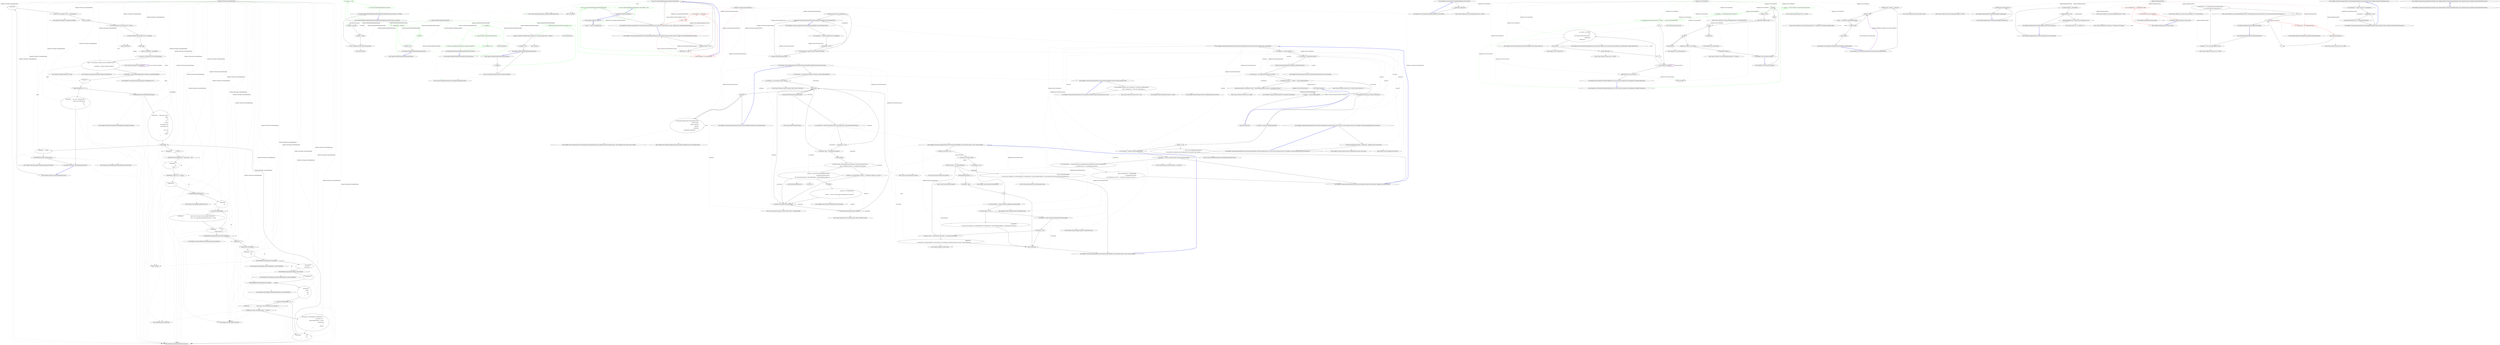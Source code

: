 digraph  {
n63 [label="HangFire.Web.Pages.ScheduledJobsPage", span=""];
n0 [cluster="HangFire.Web.Pages.ScheduledJobsPage.Execute()", label="Entry HangFire.Web.Pages.ScheduledJobsPage.Execute()", span="47-47"];
n1 [cluster="HangFire.Web.Pages.ScheduledJobsPage.Execute()", label="WriteLiteral(''\r\n'')", span="51-51"];
n2 [cluster="HangFire.Web.Pages.ScheduledJobsPage.Execute()", label="Layout = new LayoutPage { Title = ''Scheduled Jobs'' }", span="62-62"];
n45 [cluster="HangFire.Web.RazorPage.WriteLiteral(string)", label="Entry HangFire.Web.RazorPage.WriteLiteral(string)", span="69-69"];
n3 [cluster="HangFire.Web.Pages.ScheduledJobsPage.Execute()", label="int from, perPage", span="64-64"];
n46 [cluster="HangFire.Web.Pages.LayoutPage.LayoutPage()", label="Entry HangFire.Web.Pages.LayoutPage.LayoutPage()", span="4-4"];
n4 [cluster="HangFire.Web.Pages.ScheduledJobsPage.Execute()", label="int.TryParse(Request.QueryString[''from''], out from)", span="66-66"];
n5 [cluster="HangFire.Web.Pages.ScheduledJobsPage.Execute()", label="int.TryParse(Request.QueryString[''count''], out perPage)", span="67-67"];
n47 [cluster="Unk.TryParse", label="Entry Unk.TryParse", span=""];
n9 [cluster="HangFire.Web.Pages.ScheduledJobsPage.Execute()", label="pager = new Pager(from, perPage, monitor.ScheduledCount())\r\n        {\r\n            BasePageUrl = Request.LinkTo(''/scheduled'')\r\n        }", span="74-77"];
n6 [cluster="HangFire.Web.Pages.ScheduledJobsPage.Execute()", label="Pager pager", span="69-69"];
n7 [cluster="HangFire.Web.Pages.ScheduledJobsPage.Execute()", label="JobList<ScheduleDto> scheduledJobs", span="70-70"];
n8 [cluster="HangFire.Web.Pages.ScheduledJobsPage.Execute()", label="var monitor = JobStorage.Current.CreateMonitoring()", span="72-72"];
n48 [cluster="HangFire.JobStorage.CreateMonitoring()", label="Entry HangFire.JobStorage.CreateMonitoring()", span="43-43"];
n10 [cluster="HangFire.Web.Pages.ScheduledJobsPage.Execute()", label="scheduledJobs = monitor.ScheduledJobs(pager.FromRecord, pager.RecordsPerPage)", span="79-79"];
n49 [cluster="HangFire.Web.Pager.Pager(int, int, long)", label="Entry HangFire.Web.Pager.Pager(int, int, long)", span="29-29"];
n50 [cluster="HangFire.Storage.Monitoring.IMonitoringApi.ScheduledCount()", label="Entry HangFire.Storage.Monitoring.IMonitoringApi.ScheduledCount()", span="28-28"];
n51 [cluster="HttpRequestBase.LinkTo(string)", label="Entry HttpRequestBase.LinkTo(string)", span="24-24"];
n12 [cluster="HangFire.Web.Pages.ScheduledJobsPage.Execute()", label="pager.TotalPageCount == 0", span="91-91"];
n14 [cluster="HangFire.Web.Pages.ScheduledJobsPage.Execute()", label="Write(RenderPartial(new PerPageSelector(pager)))", span="112-112"];
n43 [cluster="HangFire.Web.Pages.ScheduledJobsPage.Execute()", label="Write(RenderPartial(new Paginator(pager)))", span="295-295"];
n11 [cluster="HangFire.Web.Pages.ScheduledJobsPage.Execute()", label="WriteLiteral(''\r\n'')", span="86-86"];
n52 [cluster="HangFire.Storage.Monitoring.IMonitoringApi.ScheduledJobs(int, int)", label="Entry HangFire.Storage.Monitoring.IMonitoringApi.ScheduledJobs(int, int)", span="24-24"];
n16 [cluster="HangFire.Web.Pages.ScheduledJobsPage.Execute()", label=scheduledJobs, span="132-132"];
n13 [cluster="HangFire.Web.Pages.ScheduledJobsPage.Execute()", label="WriteLiteral(''    <div class=\''alert alert-info\''>\r\n        There are no scheduled jobs.\r\n    </d'' +\r\n''iv>\r\n'')", span="97-98"];
n15 [cluster="HangFire.Web.Pages.ScheduledJobsPage.Execute()", label="WriteLiteral(''    <table class=\''table\''>\r\n        <thead>\r\n            <tr>\r\n                <th'' +\r\n''>Id</th>\r\n                <th>Enqueue</th>\r\n                <th>Job type</th>\r\n '' +\r\n''               <th></th>\r\n            </tr>\r\n        </thead>\r\n'')", span="125-127"];
n53 [cluster="HangFire.Web.Pages.PerPageSelector.PerPageSelector(HangFire.Web.Pager)", label="Entry HangFire.Web.Pages.PerPageSelector.PerPageSelector(HangFire.Web.Pager)", span="6-6"];
n54 [cluster="HangFire.Web.RazorPage.RenderPartial(HangFire.Web.RazorPage)", label="Entry HangFire.Web.RazorPage.RenderPartial(HangFire.Web.RazorPage)", span="89-89"];
n55 [cluster="Unk.Write", label="Entry Unk.Write", span=""];
n17 [cluster="HangFire.Web.Pages.ScheduledJobsPage.Execute()", label="WriteLiteral(''            <tr class=\'''')", span="138-138"];
n42 [cluster="HangFire.Web.Pages.ScheduledJobsPage.Execute()", label="WriteLiteral(''    </table>\r\n'')", span="283-283"];
n18 [cluster="HangFire.Web.Pages.ScheduledJobsPage.Execute()", label="Write(!job.Value.InScheduledState ? ''obsolete-data'' : null)", span="143-143"];
n19 [cluster="HangFire.Web.Pages.ScheduledJobsPage.Execute()", label="WriteLiteral(''\''>\r\n                <td>\r\n                    <a href=\'''')", span="148-148"];
n56 [cluster="HangFire.Web.RazorPage.Write(object)", label="Entry HangFire.Web.RazorPage.Write(object)", span="76-76"];
n20 [cluster="HangFire.Web.Pages.ScheduledJobsPage.Execute()", label="Write(Request.LinkTo(''/job/'' + job.Key))", span="153-153"];
n21 [cluster="HangFire.Web.Pages.ScheduledJobsPage.Execute()", label="WriteLiteral(''\''>\r\n                        '')", span="158-158"];
n22 [cluster="HangFire.Web.Pages.ScheduledJobsPage.Execute()", label="Write(HtmlHelper.JobId(job.Key))", span="163-163"];
n23 [cluster="HangFire.Web.Pages.ScheduledJobsPage.Execute()", label="WriteLiteral(''\r\n                    </a>\r\n'')", span="168-168"];
n57 [cluster="HangFire.Web.HtmlHelper.JobId(string, bool)", label="Entry HangFire.Web.HtmlHelper.JobId(string, bool)", span="55-55"];
n24 [cluster="HangFire.Web.Pages.ScheduledJobsPage.Execute()", label="!job.Value.InScheduledState", span="173-173"];
n25 [cluster="HangFire.Web.Pages.ScheduledJobsPage.Execute()", label="WriteLiteral(''                        <span title=\''Job\'s state has been changed while fetching '' +\r\n''data.\'' class=\''glyphicon glyphicon-question-sign\''></span>\r\n'')", span="179-180"];
n26 [cluster="HangFire.Web.Pages.ScheduledJobsPage.Execute()", label="WriteLiteral(''                </td>\r\n                <td data-moment=\'''')", span="190-190"];
n27 [cluster="HangFire.Web.Pages.ScheduledJobsPage.Execute()", label="Write(JobHelper.ToStringTimestamp(job.Value.ScheduledAt))", span="195-195"];
n28 [cluster="HangFire.Web.Pages.ScheduledJobsPage.Execute()", label="WriteLiteral(''\''>'')", span="200-200"];
n58 [cluster="HangFire.Common.JobHelper.ToStringTimestamp(System.DateTime)", label="Entry HangFire.Common.JobHelper.ToStringTimestamp(System.DateTime)", span="46-46"];
n29 [cluster="HangFire.Web.Pages.ScheduledJobsPage.Execute()", label="Write(job.Value.ScheduledAt)", span="205-205"];
n30 [cluster="HangFire.Web.Pages.ScheduledJobsPage.Execute()", label="WriteLiteral(''</td>\r\n                <td>\r\n                    '')", span="210-210"];
n31 [cluster="HangFire.Web.Pages.ScheduledJobsPage.Execute()", label="Write(HtmlHelper.QueueLabel(job.Value.Method))", span="215-215"];
n32 [cluster="HangFire.Web.Pages.ScheduledJobsPage.Execute()", label="WriteLiteral(''\r\n                    <span title=\'''')", span="220-220"];
n59 [cluster="HangFire.Web.HtmlHelper.QueueLabel(HangFire.Common.JobMethod)", label="Entry HangFire.Web.HtmlHelper.QueueLabel(HangFire.Common.JobMethod)", span="90-90"];
n33 [cluster="HangFire.Web.Pages.ScheduledJobsPage.Execute()", label="Write(HtmlHelper.DisplayMethodHint(job.Value.Method))", span="225-225"];
n34 [cluster="HangFire.Web.Pages.ScheduledJobsPage.Execute()", label="WriteLiteral(''\''>\r\n                        '')", span="230-230"];
n60 [cluster="HangFire.Web.HtmlHelper.DisplayMethodHint(HangFire.Common.JobMethod)", label="Entry HangFire.Web.HtmlHelper.DisplayMethodHint(HangFire.Common.JobMethod)", span="45-45"];
n35 [cluster="HangFire.Web.Pages.ScheduledJobsPage.Execute()", label="Write(HtmlHelper.DisplayMethod(job.Value.Method))", span="235-235"];
n36 [cluster="HangFire.Web.Pages.ScheduledJobsPage.Execute()", label="WriteLiteral(''\r\n                    </span>\r\n                </td>\r\n                <td>\r\n'')", span="240-240"];
n61 [cluster="HangFire.Web.HtmlHelper.DisplayMethod(HangFire.Common.JobMethod)", label="Entry HangFire.Web.HtmlHelper.DisplayMethod(HangFire.Common.JobMethod)", span="34-34"];
n37 [cluster="HangFire.Web.Pages.ScheduledJobsPage.Execute()", label="job.Value.InScheduledState", span="245-245"];
n38 [cluster="HangFire.Web.Pages.ScheduledJobsPage.Execute()", label="WriteLiteral(''                        <button class=\''btn btn-default btn-sm\'' data-ajax=\'''')", span="251-251"];
n41 [cluster="HangFire.Web.Pages.ScheduledJobsPage.Execute()", label="WriteLiteral(''                </td>\r\n            </tr>\r\n'')", span="273-273"];
n39 [cluster="HangFire.Web.Pages.ScheduledJobsPage.Execute()", label="Write(Request.LinkTo(''/schedule/enqueue/'' + job.Key))", span="256-256"];
n40 [cluster="HangFire.Web.Pages.ScheduledJobsPage.Execute()", label="WriteLiteral(''\'' data-loading-text=\''Enqueueing...\''>\r\n                            <span class=\''gl'' +\r\n''yphicon glyphicon-play\''></span>\r\n                            Enqueue now\r\n      '' +\r\n''                  </button>\r\n'')", span="261-263"];
n44 [cluster="HangFire.Web.Pages.ScheduledJobsPage.Execute()", label="Exit HangFire.Web.Pages.ScheduledJobsPage.Execute()", span="47-47"];
n62 [cluster="HangFire.Web.Pages.Paginator.Paginator(HangFire.Web.Pager)", label="Entry HangFire.Web.Pages.Paginator.Paginator(HangFire.Web.Pager)", span="6-6"];
d1 [cluster="HangFire.RabbitMQ.RabbitMqFetchedJob.RabbitMqFetchedJob(BasicDeliverEventArgs, ref IModel)", color=green, community=0, label="32: message == null", span="17-17"];
d0 [cluster="HangFire.RabbitMQ.RabbitMqFetchedJob.RabbitMqFetchedJob(BasicDeliverEventArgs, ref IModel)", label="Entry HangFire.RabbitMQ.RabbitMqFetchedJob.RabbitMqFetchedJob(BasicDeliverEventArgs, ref IModel)", span="15-15"];
d2 [cluster="HangFire.RabbitMQ.RabbitMqFetchedJob.RabbitMqFetchedJob(BasicDeliverEventArgs, ref IModel)", color=green, community=0, label="27: throw new ArgumentNullException(''message'');", span="17-17"];
d3 [cluster="HangFire.RabbitMQ.RabbitMqFetchedJob.RabbitMqFetchedJob(BasicDeliverEventArgs, ref IModel)", label="_message = message", span="19-19"];
d6 [cluster="HangFire.RabbitMQ.RabbitMqFetchedJob.RabbitMqFetchedJob(BasicDeliverEventArgs, ref IModel)", label="Exit HangFire.RabbitMQ.RabbitMqFetchedJob.RabbitMqFetchedJob(BasicDeliverEventArgs, ref IModel)", span="15-15"];
d7 [cluster="System.ArgumentNullException.ArgumentNullException(string)", label="Entry System.ArgumentNullException.ArgumentNullException(string)", span="0-0"];
d10 [cluster="HangFire.RabbitMQ.RabbitMqFetchedJob.RemoveFromQueue()", color=green, community=0, label="1: _completed", span="29-29"];
d31 [label="HangFire.RabbitMQ.RabbitMqFetchedJob", span=""];
d9 [cluster="HangFire.RabbitMQ.RabbitMqFetchedJob.RemoveFromQueue()", label="Entry HangFire.RabbitMQ.RabbitMqFetchedJob.RemoveFromQueue()", span="27-27"];
d11 [cluster="HangFire.RabbitMQ.RabbitMqFetchedJob.RemoveFromQueue()", color=green, community=0, label="29: throw new InvalidOperationException(''Job already completed'');", span="29-29"];
d12 [cluster="HangFire.RabbitMQ.RabbitMqFetchedJob.RemoveFromQueue()", color=green, community=0, label="16: _channel.BasicAck(_message.DeliveryTag, false)", span="30-30"];
d14 [cluster="HangFire.RabbitMQ.RabbitMqFetchedJob.RemoveFromQueue()", label="Exit HangFire.RabbitMQ.RabbitMqFetchedJob.RemoveFromQueue()", span="27-27"];
d15 [cluster="System.InvalidOperationException.InvalidOperationException(string)", label="Entry System.InvalidOperationException.InvalidOperationException(string)", span="0-0"];
d13 [cluster="HangFire.RabbitMQ.RabbitMqFetchedJob.RemoveFromQueue()", color=green, community=0, label="29: _completed = true", span="31-31"];
d16 [cluster="Unk.BasicAck", label="Entry Unk.BasicAck", span=""];
d20 [cluster="HangFire.RabbitMQ.RabbitMqFetchedJob.Requeue()", color=green, community=0, label="7: _channel.BasicNack(_message.DeliveryTag, false, true)", span="37-37"];
d18 [cluster="HangFire.RabbitMQ.RabbitMqFetchedJob.Requeue()", label=_completed, span="36-36"];
d21 [cluster="HangFire.RabbitMQ.RabbitMqFetchedJob.Requeue()", label="_channel.Close(global::RabbitMQ.Client.Framing.v0_9_1.Constants.ReplySuccess, ''Requeue'')", span="38-38"];
d24 [cluster="Unk.BasicNack", label="Entry Unk.BasicNack", span=""];
d27 [cluster="HangFire.RabbitMQ.RabbitMqFetchedJob.Dispose()", color=green, community=0, label="17: !_completed && !_disposed", span="45-45"];
d26 [cluster="HangFire.RabbitMQ.RabbitMqFetchedJob.Dispose()", label="Entry HangFire.RabbitMQ.RabbitMqFetchedJob.Dispose()", span="43-43"];
d28 [cluster="HangFire.RabbitMQ.RabbitMqFetchedJob.Dispose()", color=green, community=0, label="0: Requeue()", span="47-47"];
d29 [cluster="HangFire.RabbitMQ.RabbitMqFetchedJob.Dispose()", label="_disposed = true", span="50-50"];
d17 [cluster="HangFire.RabbitMQ.RabbitMqFetchedJob.Requeue()", label="Entry HangFire.RabbitMQ.RabbitMqFetchedJob.Requeue()", span="34-34"];
d4 [cluster="HangFire.RabbitMQ.RabbitMqFetchedJob.RabbitMqFetchedJob(BasicDeliverEventArgs, ref IModel)", label="_channel = channel", span="20-20"];
d5 [cluster="HangFire.RabbitMQ.RabbitMqFetchedJob.RabbitMqFetchedJob(BasicDeliverEventArgs, ref IModel)", label="JobId = Encoding.UTF8.GetString(_message.Body)", span="22-22"];
d22 [cluster="HangFire.RabbitMQ.RabbitMqFetchedJob.Requeue()", label="_completed = true", span="40-40"];
d19 [cluster="HangFire.RabbitMQ.RabbitMqFetchedJob.Requeue()", label="throw new InvalidOperationException(''Job already completed'');", span="36-36"];
d25 [cluster="Unk.Close", label="Entry Unk.Close", span=""];
d30 [cluster="HangFire.RabbitMQ.RabbitMqFetchedJob.Dispose()", label="Exit HangFire.RabbitMQ.RabbitMqFetchedJob.Dispose()", span="43-43"];
d23 [cluster="HangFire.RabbitMQ.RabbitMqFetchedJob.Requeue()", label="Exit HangFire.RabbitMQ.RabbitMqFetchedJob.Requeue()", span="34-34"];
d8 [cluster="Unk.GetString", label="Entry Unk.GetString", span=""];
m0_44 [cluster="HangFire.Server.WorkerPool.NotifyReady(HangFire.Server.Worker)", file="JobDispatcher.cs", label="Entry HangFire.Server.WorkerPool.NotifyReady(HangFire.Server.Worker)", span="79-79"];
m0_45 [cluster="HangFire.Server.WorkerPool.NotifyReady(HangFire.Server.Worker)", file="JobDispatcher.cs", label="_freeWorkers.Add(worker)", span="81-81"];
m0_46 [cluster="HangFire.Server.WorkerPool.NotifyReady(HangFire.Server.Worker)", file="JobDispatcher.cs", label="Exit HangFire.Server.WorkerPool.NotifyReady(HangFire.Server.Worker)", span="79-79"];
m0_12 [cluster="System.Collections.Generic.List<T>.List(int)", file="JobDispatcher.cs", label="Entry System.Collections.Generic.List<T>.List(int)", span="0-0"];
m0_19 [cluster="System.Collections.Generic.List<T>.Add(T)", file="JobDispatcher.cs", label="Entry System.Collections.Generic.List<T>.Add(T)", span="0-0"];
m0_16 [cluster="HangFire.Server.Worker.Worker(HangFire.Server.WorkerPool, HangFire.Server.WorkerContext, HangFire.Server.JobPerformer, HangFire.JobActivator)", file="JobDispatcher.cs", label="Entry HangFire.Server.Worker.Worker(HangFire.Server.WorkerPool, HangFire.Server.WorkerContext, HangFire.Server.JobPerformer, HangFire.JobActivator)", span="36-36"];
m0_47 [cluster="System.Collections.Concurrent.BlockingCollection<T>.Add(T)", file="JobDispatcher.cs", label="Entry System.Collections.Concurrent.BlockingCollection<T>.Add(T)", span="0-0"];
m0_41 [cluster="HangFire.Server.Worker.Stop()", file="JobDispatcher.cs", label="Entry HangFire.Server.Worker.Stop()", span="68-68"];
m0_28 [cluster="System.Collections.Concurrent.BlockingCollection<T>.Take(System.Threading.CancellationToken)", file="JobDispatcher.cs", label="Entry System.Collections.Concurrent.BlockingCollection<T>.Take(System.Threading.CancellationToken)", span="0-0"];
m0_13 [cluster="System.Collections.Concurrent.BlockingCollection<T>.BlockingCollection()", file="JobDispatcher.cs", label="Entry System.Collections.Concurrent.BlockingCollection<T>.BlockingCollection()", span="0-0"];
m0_43 [cluster="System.Collections.Concurrent.BlockingCollection<T>.Dispose()", file="JobDispatcher.cs", label="Entry System.Collections.Concurrent.BlockingCollection<T>.Dispose()", span="0-0"];
m0_17 [cluster="HangFire.Server.WorkerContext.WorkerContext(HangFire.Server.ServerContext, int)", file="JobDispatcher.cs", label="Entry HangFire.Server.WorkerContext.WorkerContext(HangFire.Server.ServerContext, int)", span="13-13"];
m0_0 [cluster="HangFire.Server.WorkerPool.WorkerPool(HangFire.Server.ServerContext, HangFire.Server.JobPerformer, HangFire.JobActivator)", file="JobDispatcher.cs", label="Entry HangFire.Server.WorkerPool.WorkerPool(HangFire.Server.ServerContext, HangFire.Server.JobPerformer, HangFire.JobActivator)", span="18-18"];
m0_1 [cluster="HangFire.Server.WorkerPool.WorkerPool(HangFire.Server.ServerContext, HangFire.Server.JobPerformer, HangFire.JobActivator)", color=green, community=0, file="JobDispatcher.cs", label="15: _workers = new List<Worker>(serverContext.WorkersCount)", span="23-23"];
m0_2 [cluster="HangFire.Server.WorkerPool.WorkerPool(HangFire.Server.ServerContext, HangFire.Server.JobPerformer, HangFire.JobActivator)", color=green, community=0, file="JobDispatcher.cs", label="3: _freeWorkers = new BlockingCollection<Worker>()", span="24-24"];
m0_3 [cluster="HangFire.Server.WorkerPool.WorkerPool(HangFire.Server.ServerContext, HangFire.Server.JobPerformer, HangFire.JobActivator)", color=green, community=0, file="JobDispatcher.cs", label="15: _logger.Info(String.Format(''Starting {0} workers...'', serverContext.WorkersCount))", span="26-26"];
m0_4 [cluster="HangFire.Server.WorkerPool.WorkerPool(HangFire.Server.ServerContext, HangFire.Server.JobPerformer, HangFire.JobActivator)", file="JobDispatcher.cs", label="var i = 0", span="28-28"];
m0_6 [cluster="HangFire.Server.WorkerPool.WorkerPool(HangFire.Server.ServerContext, HangFire.Server.JobPerformer, HangFire.JobActivator)", file="JobDispatcher.cs", label="var worker = new Worker(\r\n                    this,\r\n                    new WorkerContext(serverContext, i),\r\n                    jobPerformer,\r\n                    jobActivator)", span="30-34"];
m0_8 [cluster="HangFire.Server.WorkerPool.WorkerPool(HangFire.Server.ServerContext, HangFire.Server.JobPerformer, HangFire.JobActivator)", file="JobDispatcher.cs", label="_workers.Add(worker)", span="37-37"];
m0_10 [cluster="HangFire.Server.WorkerPool.WorkerPool(HangFire.Server.ServerContext, HangFire.Server.JobPerformer, HangFire.JobActivator)", file="JobDispatcher.cs", label="_logger.Info(''Workers were started.'')", span="40-40"];
m0_5 [cluster="HangFire.Server.WorkerPool.WorkerPool(HangFire.Server.ServerContext, HangFire.Server.JobPerformer, HangFire.JobActivator)", file="JobDispatcher.cs", label="i < serverContext.WorkersCount", span="28-28"];
m0_9 [cluster="HangFire.Server.WorkerPool.WorkerPool(HangFire.Server.ServerContext, HangFire.Server.JobPerformer, HangFire.JobActivator)", file="JobDispatcher.cs", label="i++", span="28-28"];
m0_7 [cluster="HangFire.Server.WorkerPool.WorkerPool(HangFire.Server.ServerContext, HangFire.Server.JobPerformer, HangFire.JobActivator)", file="JobDispatcher.cs", label="worker.Start()", span="36-36"];
m0_11 [cluster="HangFire.Server.WorkerPool.WorkerPool(HangFire.Server.ServerContext, HangFire.Server.JobPerformer, HangFire.JobActivator)", file="JobDispatcher.cs", label="Exit HangFire.Server.WorkerPool.WorkerPool(HangFire.Server.ServerContext, HangFire.Server.JobPerformer, HangFire.JobActivator)", span="18-18"];
m0_20 [cluster="HangFire.Server.WorkerPool.TakeFree(System.Threading.CancellationToken)", file="JobDispatcher.cs", label="Entry HangFire.Server.WorkerPool.TakeFree(System.Threading.CancellationToken)", span="43-43"];
m0_21 [cluster="HangFire.Server.WorkerPool.TakeFree(System.Threading.CancellationToken)", file="JobDispatcher.cs", label="Debug.Assert(!_disposed, ''!_disposed'')", span="45-45"];
m0_23 [cluster="HangFire.Server.WorkerPool.TakeFree(System.Threading.CancellationToken)", file="JobDispatcher.cs", label="worker = _freeWorkers.Take(cancellationToken)", span="50-50"];
m0_22 [cluster="HangFire.Server.WorkerPool.TakeFree(System.Threading.CancellationToken)", file="JobDispatcher.cs", label="Worker worker", span="47-47"];
m0_24 [cluster="HangFire.Server.WorkerPool.TakeFree(System.Threading.CancellationToken)", file="JobDispatcher.cs", label="worker.Crashed", span="52-52"];
m0_25 [cluster="HangFire.Server.WorkerPool.TakeFree(System.Threading.CancellationToken)", file="JobDispatcher.cs", label="return worker;", span="54-54"];
m0_26 [cluster="HangFire.Server.WorkerPool.TakeFree(System.Threading.CancellationToken)", file="JobDispatcher.cs", label="Exit HangFire.Server.WorkerPool.TakeFree(System.Threading.CancellationToken)", span="43-43"];
m0_27 [cluster="System.Diagnostics.Debug.Assert(bool, string)", file="JobDispatcher.cs", label="Entry System.Diagnostics.Debug.Assert(bool, string)", span="0-0"];
m0_42 [cluster="HangFire.Server.Worker.Dispose()", file="JobDispatcher.cs", label="Entry HangFire.Server.Worker.Dispose()", span="108-108"];
m0_14 [cluster="string.Format(string, object)", file="JobDispatcher.cs", label="Entry string.Format(string, object)", span="0-0"];
m0_29 [cluster="HangFire.Server.WorkerPool.Dispose()", file="JobDispatcher.cs", label="Entry HangFire.Server.WorkerPool.Dispose()", span="57-57"];
m0_30 [cluster="HangFire.Server.WorkerPool.Dispose()", file="JobDispatcher.cs", label=_disposed, span="59-59"];
m0_32 [cluster="HangFire.Server.WorkerPool.Dispose()", file="JobDispatcher.cs", label="_disposed = true", span="62-62"];
m0_33 [cluster="HangFire.Server.WorkerPool.Dispose()", file="JobDispatcher.cs", label="_logger.Info(''Stopping workers...'')", span="64-64"];
m0_34 [cluster="HangFire.Server.WorkerPool.Dispose()", file="JobDispatcher.cs", label=_workers, span="65-65"];
m0_36 [cluster="HangFire.Server.WorkerPool.Dispose()", file="JobDispatcher.cs", label=_workers, span="70-70"];
m0_38 [cluster="HangFire.Server.WorkerPool.Dispose()", file="JobDispatcher.cs", label="_logger.Info(''Workers were stopped.'')", span="74-74"];
m0_39 [cluster="HangFire.Server.WorkerPool.Dispose()", file="JobDispatcher.cs", label="_freeWorkers.Dispose()", span="76-76"];
m0_31 [cluster="HangFire.Server.WorkerPool.Dispose()", file="JobDispatcher.cs", label="return;", span="60-60"];
m0_35 [cluster="HangFire.Server.WorkerPool.Dispose()", file="JobDispatcher.cs", label="worker.Stop()", span="67-67"];
m0_37 [cluster="HangFire.Server.WorkerPool.Dispose()", file="JobDispatcher.cs", label="worker.Dispose()", span="72-72"];
m0_40 [cluster="HangFire.Server.WorkerPool.Dispose()", file="JobDispatcher.cs", label="Exit HangFire.Server.WorkerPool.Dispose()", span="57-57"];
m0_18 [cluster="HangFire.Server.Worker.Start()", file="JobDispatcher.cs", label="Entry HangFire.Server.Worker.Start()", span="55-55"];
m0_15 [cluster="Unk.Info", file="JobDispatcher.cs", label="Entry Unk.Info", span=""];
m0_48 [file="JobDispatcher.cs", label="HangFire.Server.WorkerPool", span=""];
m1_11 [cluster="System.Collections.Concurrent.ConcurrentQueue<T>.ConcurrentQueue()", file="JobDispatcherPool.cs", label="Entry System.Collections.Concurrent.ConcurrentQueue<T>.ConcurrentQueue()", span="0-0"];
m1_20 [cluster="HangFire.JobDispatcherPool.NotifyReady(HangFire.JobDispatcher)", file="JobDispatcherPool.cs", label="Entry HangFire.JobDispatcherPool.NotifyReady(HangFire.JobDispatcher)", span="32-32"];
m1_21 [cluster="HangFire.JobDispatcherPool.NotifyReady(HangFire.JobDispatcher)", file="JobDispatcherPool.cs", label="_freeDispatchers.Add(dispatcher)", span="34-34"];
m1_22 [cluster="HangFire.JobDispatcherPool.NotifyReady(HangFire.JobDispatcher)", file="JobDispatcherPool.cs", label="Exit HangFire.JobDispatcherPool.NotifyReady(HangFire.JobDispatcher)", span="32-32"];
m1_12 [cluster="HangFire.JobDispatcher.JobDispatcher(HangFire.JobDispatcherPool)", file="JobDispatcherPool.cs", label="Entry HangFire.JobDispatcher.JobDispatcher(HangFire.JobDispatcherPool)", span="18-18"];
m1_24 [cluster="HangFire.JobDispatcherPool.NotifyCompleted(string, System.Exception)", file="JobDispatcherPool.cs", label="Entry HangFire.JobDispatcherPool.NotifyCompleted(string, System.Exception)", span="37-37"];
m1_25 [cluster="HangFire.JobDispatcherPool.NotifyCompleted(string, System.Exception)", file="JobDispatcherPool.cs", label="var onJobCompleted = JobCompleted", span="39-39"];
m1_27 [cluster="HangFire.JobDispatcherPool.NotifyCompleted(string, System.Exception)", file="JobDispatcherPool.cs", label="onJobCompleted(this, new Tuple<string, Exception>(job, ex))", span="42-42"];
m1_26 [cluster="HangFire.JobDispatcherPool.NotifyCompleted(string, System.Exception)", file="JobDispatcherPool.cs", label="onJobCompleted != null", span="40-40"];
m1_28 [cluster="HangFire.JobDispatcherPool.NotifyCompleted(string, System.Exception)", file="JobDispatcherPool.cs", label="Exit HangFire.JobDispatcherPool.NotifyCompleted(string, System.Exception)", span="37-37"];
m1_9 [cluster="System.Collections.Generic.List<T>.List(int)", file="JobDispatcherPool.cs", label="Entry System.Collections.Generic.List<T>.List(int)", span="0-0"];
m1_29 [cluster="System.Tuple<T1, T2>.Tuple(T1, T2)", file="JobDispatcherPool.cs", label="Entry System.Tuple<T1, T2>.Tuple(T1, T2)", span="0-0"];
m1_13 [cluster="System.Collections.Generic.List<T>.Add(T)", file="JobDispatcherPool.cs", label="Entry System.Collections.Generic.List<T>.Add(T)", span="0-0"];
m1_14 [cluster="HangFire.JobDispatcherPool.Process(string)", file="JobDispatcherPool.cs", label="Entry HangFire.JobDispatcherPool.Process(string)", span="26-26"];
m1_15 [cluster="HangFire.JobDispatcherPool.Process(string)", color=red, community=0, file="JobDispatcherPool.cs", label="10: var freeDispatcher = _freeDispatchers.Take()", span="28-28"];
m1_16 [cluster="HangFire.JobDispatcherPool.Process(string)", color=red, community=0, file="JobDispatcherPool.cs", label="26: freeDispatcher.Process(serializedJob)", span="29-29"];
m1_17 [cluster="HangFire.JobDispatcherPool.Process(string)", file="JobDispatcherPool.cs", label="Exit HangFire.JobDispatcherPool.Process(string)", span="26-26"];
m1_30 [cluster="System.EventHandler<TEventArgs>.Invoke(object, TEventArgs)", file="JobDispatcherPool.cs", label="Entry System.EventHandler<TEventArgs>.Invoke(object, TEventArgs)", span="0-0"];
m1_0 [cluster="HangFire.JobDispatcherPool.JobDispatcherPool(int)", file="JobDispatcherPool.cs", label="Entry HangFire.JobDispatcherPool.JobDispatcherPool(int)", span="11-11"];
m1_1 [cluster="HangFire.JobDispatcherPool.JobDispatcherPool(int)", file="JobDispatcherPool.cs", label="_dispatchers = new List<JobDispatcher>(count)", span="13-13"];
m1_4 [cluster="HangFire.JobDispatcherPool.JobDispatcherPool(int)", file="JobDispatcherPool.cs", label="i < count", span="17-17"];
m1_2 [cluster="HangFire.JobDispatcherPool.JobDispatcherPool(int)", file="JobDispatcherPool.cs", label="_freeDispatchers = new BlockingCollection<JobDispatcher>(\r\n                new ConcurrentQueue<JobDispatcher>())", span="14-15"];
m1_3 [cluster="HangFire.JobDispatcherPool.JobDispatcherPool(int)", file="JobDispatcherPool.cs", label="var i = 0", span="17-17"];
m1_7 [cluster="HangFire.JobDispatcherPool.JobDispatcherPool(int)", file="JobDispatcherPool.cs", label="i++", span="17-17"];
m1_5 [cluster="HangFire.JobDispatcherPool.JobDispatcherPool(int)", color=red, community=0, file="JobDispatcherPool.cs", label="33: var dispatcher = new JobDispatcher(this)", span="19-19"];
m1_6 [cluster="HangFire.JobDispatcherPool.JobDispatcherPool(int)", file="JobDispatcherPool.cs", label="_dispatchers.Add(dispatcher)", span="20-20"];
m1_8 [cluster="HangFire.JobDispatcherPool.JobDispatcherPool(int)", file="JobDispatcherPool.cs", label="Exit HangFire.JobDispatcherPool.JobDispatcherPool(int)", span="11-11"];
m1_23 [cluster="System.Collections.Concurrent.BlockingCollection<T>.Add(T)", file="JobDispatcherPool.cs", label="Entry System.Collections.Concurrent.BlockingCollection<T>.Add(T)", span="0-0"];
m1_19 [cluster="HangFire.JobDispatcher.Process(string)", file="JobDispatcherPool.cs", label="Entry HangFire.JobDispatcher.Process(string)", span="26-26"];
m1_10 [cluster="System.Collections.Concurrent.BlockingCollection<T>.BlockingCollection(System.Collections.Concurrent.IProducerConsumerCollection<T>)", file="JobDispatcherPool.cs", label="Entry System.Collections.Concurrent.BlockingCollection<T>.BlockingCollection(System.Collections.Concurrent.IProducerConsumerCollection<T>)", span="0-0"];
m1_18 [cluster="System.Collections.Concurrent.BlockingCollection<T>.Take()", file="JobDispatcherPool.cs", label="Entry System.Collections.Concurrent.BlockingCollection<T>.Take()", span="0-0"];
m1_31 [file="JobDispatcherPool.cs", label="HangFire.JobDispatcherPool", span=""];
m2_53 [cluster="Hangfire.Storage.IStorageConnection.GetStateData(string)", file="JobFetcher.cs", label="Entry Hangfire.Storage.IStorageConnection.GetStateData(string)", span="45-45"];
m2_82 [cluster="Hangfire.States.FailedState.FailedState(System.Exception)", file="JobFetcher.cs", label="Entry Hangfire.States.FailedState.FailedState(System.Exception)", span="75-75"];
m2_0 [cluster="HangFire.JobFetcher.TakeNext()", file="JobFetcher.cs", label="Entry HangFire.JobFetcher.TakeNext()", span="6-6"];
m2_1 [cluster="HangFire.JobFetcher.TakeNext()", file="JobFetcher.cs", label="var redis = Factory.CreateRedisClient()", span="9-9"];
m2_84 [cluster="System.Collections.Generic.Dictionary<TKey, TValue>.Add(TKey, TValue)", file="JobFetcher.cs", label="Entry System.Collections.Generic.Dictionary<TKey, TValue>.Add(TKey, TValue)", span="0-0"];
m2_116 [cluster="System.Collections.Generic.List<T>.List()", file="JobFetcher.cs", label="Entry System.Collections.Generic.List<T>.List()", span="0-0"];
m2_10 [cluster="Hangfire.ContinuationsSupportAttribute.ContinuationsSupportAttribute(System.Collections.Generic.HashSet<string>, Hangfire.States.IBackgroundJobStateChanger)", color=red, community=0, file="JobFetcher.cs", label="4: _stateChanger = stateChanger", span="57-57"];
m2_85 [cluster="Hangfire.States.StateChangeContext.StateChangeContext(Hangfire.JobStorage, Hangfire.Storage.IStorageConnection, string, Hangfire.States.IState, params string[])", file="JobFetcher.cs", label="Entry Hangfire.States.StateChangeContext.StateChangeContext(Hangfire.JobStorage, Hangfire.Storage.IStorageConnection, string, Hangfire.States.IState, params string[])", span="35-35"];
m2_78 [cluster="string.IsNullOrWhiteSpace(string)", file="JobFetcher.cs", label="Entry string.IsNullOrWhiteSpace(string)", span="0-0"];
m2_4 [cluster="Hangfire.ContinuationsSupportAttribute.ContinuationsSupportAttribute(System.Collections.Generic.HashSet<string>, Hangfire.States.IBackgroundJobStateChanger)", file="JobFetcher.cs", label="Entry Hangfire.ContinuationsSupportAttribute.ContinuationsSupportAttribute(System.Collections.Generic.HashSet<string>, Hangfire.States.IBackgroundJobStateChanger)", span="49-49"];
m2_48 [cluster="Hangfire.ContinuationsSupportAttribute.Continuation.Continuation()", file="JobFetcher.cs", label="Entry Hangfire.ContinuationsSupportAttribute.Continuation.Continuation()", span="266-266"];
m2_80 [cluster="JsonSerializerSettings.cstr", file="JobFetcher.cs", label="Entry JsonSerializerSettings.cstr", span=""];
m2_45 [cluster="Hangfire.Storage.IStorageConnection.AcquireDistributedJobLock(string, System.TimeSpan)", file="JobFetcher.cs", label="Entry Hangfire.Storage.IStorageConnection.AcquireDistributedJobLock(string, System.TimeSpan)", span="25-25"];
m2_107 [cluster="System.Threading.Thread.Sleep(int)", file="JobFetcher.cs", label="Entry System.Threading.Thread.Sleep(int)", span="0-0"];
m2_50 [cluster="Hangfire.ContinuationsSupportAttribute.SetContinuations(Hangfire.Storage.IStorageConnection, string, System.Collections.Generic.List<Hangfire.ContinuationsSupportAttribute.Continuation>)", file="JobFetcher.cs", label="Entry Hangfire.ContinuationsSupportAttribute.SetContinuations(Hangfire.Storage.IStorageConnection, string, System.Collections.Generic.List<Hangfire.ContinuationsSupportAttribute.Continuation>)", span="250-250"];
m2_108 [cluster="Hangfire.ContinuationsSupportAttribute.SetContinuations(Hangfire.Storage.IStorageConnection, string, System.Collections.Generic.List<Hangfire.ContinuationsSupportAttribute.Continuation>)", file="JobFetcher.cs", label="connection.SetJobParameter(jobId, ''Continuations'', JobHelper.ToJson(continuations))", span="253-253"];
m2_109 [cluster="Hangfire.ContinuationsSupportAttribute.SetContinuations(Hangfire.Storage.IStorageConnection, string, System.Collections.Generic.List<Hangfire.ContinuationsSupportAttribute.Continuation>)", file="JobFetcher.cs", label="Exit Hangfire.ContinuationsSupportAttribute.SetContinuations(Hangfire.Storage.IStorageConnection, string, System.Collections.Generic.List<Hangfire.ContinuationsSupportAttribute.Continuation>)", span="250-250"];
m2_83 [cluster="System.Collections.Generic.Dictionary<TKey, TValue>.ContainsKey(TKey)", file="JobFetcher.cs", label="Entry System.Collections.Generic.Dictionary<TKey, TValue>.ContainsKey(TKey)", span="0-0"];
m2_111 [cluster="Hangfire.Storage.IStorageConnection.SetJobParameter(string, string, string)", file="JobFetcher.cs", label="Entry Hangfire.Storage.IStorageConnection.SetJobParameter(string, string, string)", span="38-38"];
m2_79 [cluster="Hangfire.ContinuationsSupportAttribute.GetContinuaionState(Hangfire.States.ElectStateContext, string, System.TimeSpan)", file="JobFetcher.cs", label="Entry Hangfire.ContinuationsSupportAttribute.GetContinuaionState(Hangfire.States.ElectStateContext, string, System.TimeSpan)", span="205-205"];
m2_87 [cluster="Hangfire.ContinuationsSupportAttribute.GetContinuaionState(Hangfire.States.ElectStateContext, string, System.TimeSpan)", file="JobFetcher.cs", label="StateData currentState = null", span="207-207"];
m2_91 [cluster="Hangfire.ContinuationsSupportAttribute.GetContinuaionState(Hangfire.States.ElectStateContext, string, System.TimeSpan)", file="JobFetcher.cs", label="var continuationData = context.Connection.GetJobData(continuationJobId)", span="214-214"];
m2_93 [cluster="Hangfire.ContinuationsSupportAttribute.GetContinuaionState(Hangfire.States.ElectStateContext, string, System.TimeSpan)", file="JobFetcher.cs", label="Logger.Warn(\r\n                        $''Can not start continuation '{continuationJobId}' for background job '{context.BackgroundJob.Id}': continuation does not exist.'')", span="217-218"];
m2_94 [cluster="Hangfire.ContinuationsSupportAttribute.GetContinuaionState(Hangfire.States.ElectStateContext, string, System.TimeSpan)", file="JobFetcher.cs", label="currentState = context.Connection.GetStateData(continuationJobId)", span="223-223"];
m2_97 [cluster="Hangfire.ContinuationsSupportAttribute.GetContinuaionState(Hangfire.States.ElectStateContext, string, System.TimeSpan)", file="JobFetcher.cs", label="Logger.Warn(\r\n                        $''Continuation '{continuationJobId}' has been ignored: it was deemed to be aborted, because its state is still non-initialized.'')", span="231-232"];
m2_98 [cluster="Hangfire.ContinuationsSupportAttribute.GetContinuaionState(Hangfire.States.ElectStateContext, string, System.TimeSpan)", file="JobFetcher.cs", label="DateTime.UtcNow >= started.Add(timeout)", span="237-237"];
m2_99 [cluster="Hangfire.ContinuationsSupportAttribute.GetContinuaionState(Hangfire.States.ElectStateContext, string, System.TimeSpan)", file="JobFetcher.cs", label="throw new TimeoutException(\r\n                        $''Can not start continuation '{continuationJobId}' for background job '{context.BackgroundJob.Id}': timeout expired while trying to fetch continuation state.'');", span="239-240"];
m2_88 [cluster="Hangfire.ContinuationsSupportAttribute.GetContinuaionState(Hangfire.States.ElectStateContext, string, System.TimeSpan)", file="JobFetcher.cs", label="var started = DateTime.UtcNow", span="209-209"];
m2_102 [cluster="Hangfire.ContinuationsSupportAttribute.GetContinuaionState(Hangfire.States.ElectStateContext, string, System.TimeSpan)", file="JobFetcher.cs", label="return currentState;", span="247-247"];
m2_89 [cluster="Hangfire.ContinuationsSupportAttribute.GetContinuaionState(Hangfire.States.ElectStateContext, string, System.TimeSpan)", file="JobFetcher.cs", label="var firstAttempt = true", span="210-210"];
m2_90 [cluster="Hangfire.ContinuationsSupportAttribute.GetContinuaionState(Hangfire.States.ElectStateContext, string, System.TimeSpan)", file="JobFetcher.cs", label=true, span="212-212"];
m2_100 [cluster="Hangfire.ContinuationsSupportAttribute.GetContinuaionState(Hangfire.States.ElectStateContext, string, System.TimeSpan)", file="JobFetcher.cs", label="Thread.Sleep(firstAttempt ? 0 : 1)", span="243-243"];
m2_92 [cluster="Hangfire.ContinuationsSupportAttribute.GetContinuaionState(Hangfire.States.ElectStateContext, string, System.TimeSpan)", file="JobFetcher.cs", label="continuationData == null", span="215-215"];
m2_96 [cluster="Hangfire.ContinuationsSupportAttribute.GetContinuaionState(Hangfire.States.ElectStateContext, string, System.TimeSpan)", file="JobFetcher.cs", label="DateTime.UtcNow - continuationData.CreatedAt > ContinuationInvalidTimeout", span="229-229"];
m2_95 [cluster="Hangfire.ContinuationsSupportAttribute.GetContinuaionState(Hangfire.States.ElectStateContext, string, System.TimeSpan)", file="JobFetcher.cs", label="currentState != null", span="224-224"];
m2_101 [cluster="Hangfire.ContinuationsSupportAttribute.GetContinuaionState(Hangfire.States.ElectStateContext, string, System.TimeSpan)", file="JobFetcher.cs", label="firstAttempt = false", span="244-244"];
m2_103 [cluster="Hangfire.ContinuationsSupportAttribute.GetContinuaionState(Hangfire.States.ElectStateContext, string, System.TimeSpan)", file="JobFetcher.cs", label="Exit Hangfire.ContinuationsSupportAttribute.GetContinuaionState(Hangfire.States.ElectStateContext, string, System.TimeSpan)", span="205-205"];
m2_81 [cluster="Unk.>", file="JobFetcher.cs", label="Entry Unk.>", span=""];
m2_6 [cluster="Hangfire.ContinuationsSupportAttribute.ContinuationsSupportAttribute(System.Collections.Generic.HashSet<string>, Hangfire.States.IBackgroundJobStateChanger)", file="JobFetcher.cs", label="throw new ArgumentNullException(nameof(knownFinalStates));", span="53-53"];
m2_8 [cluster="Hangfire.ContinuationsSupportAttribute.ContinuationsSupportAttribute(System.Collections.Generic.HashSet<string>, Hangfire.States.IBackgroundJobStateChanger)", color=green, community=0, file="JobFetcher.cs", label="4: throw new ArgumentNullException(nameof(stateChanger));", span="54-54"];
m2_7 [cluster="Hangfire.ContinuationsSupportAttribute.ContinuationsSupportAttribute(System.Collections.Generic.HashSet<string>, Hangfire.States.IBackgroundJobStateChanger)", file="JobFetcher.cs", label="stateChanger == null", span="54-54"];
m2_9 [cluster="Hangfire.ContinuationsSupportAttribute.ContinuationsSupportAttribute(System.Collections.Generic.HashSet<string>, Hangfire.States.IBackgroundJobStateChanger)", color=red, community=0, file="JobFetcher.cs", label="4: _knownFinalStates = knownFinalStates", span="56-56"];
m2_54 [cluster="System.Enum.HasFlag(System.Enum)", file="JobFetcher.cs", label="Entry System.Enum.HasFlag(System.Enum)", span="0-0"];
m2_46 [cluster="Hangfire.ContinuationsSupportAttribute.GetContinuations(Hangfire.Storage.IStorageConnection, string)", file="JobFetcher.cs", label="Entry Hangfire.ContinuationsSupportAttribute.GetContinuations(Hangfire.Storage.IStorageConnection, string)", span="256-256"];
m2_112 [cluster="Hangfire.ContinuationsSupportAttribute.GetContinuations(Hangfire.Storage.IStorageConnection, string)", file="JobFetcher.cs", label="return JobHelper.FromJson<List<Continuation>>(connection.GetJobParameter(\r\n                jobId, ''Continuations'')) ?? new List<Continuation>();", span="258-259"];
m2_113 [cluster="Hangfire.ContinuationsSupportAttribute.GetContinuations(Hangfire.Storage.IStorageConnection, string)", file="JobFetcher.cs", label="Exit Hangfire.ContinuationsSupportAttribute.GetContinuations(Hangfire.Storage.IStorageConnection, string)", span="256-256"];
m2_47 [cluster="System.Collections.Generic.List<T>.Exists(System.Predicate<T>)", file="JobFetcher.cs", label="Entry System.Collections.Generic.List<T>.Exists(System.Predicate<T>)", span="0-0"];
m2_5 [cluster="Hangfire.ContinuationsSupportAttribute.ContinuationsSupportAttribute(System.Collections.Generic.HashSet<string>, Hangfire.States.IBackgroundJobStateChanger)", file="JobFetcher.cs", label="knownFinalStates == null", span="53-53"];
m2_15 [cluster="Hangfire.ContinuationsSupportAttribute.OnStateElection(Hangfire.States.ElectStateContext)", file="JobFetcher.cs", label="Entry Hangfire.ContinuationsSupportAttribute.OnStateElection(Hangfire.States.ElectStateContext)", span="64-64"];
m2_16 [cluster="Hangfire.ContinuationsSupportAttribute.OnStateElection(Hangfire.States.ElectStateContext)", file="JobFetcher.cs", label="var awaitingState = context.CandidateState as AwaitingState", span="66-66"];
m2_18 [cluster="Hangfire.ContinuationsSupportAttribute.OnStateElection(Hangfire.States.ElectStateContext)", file="JobFetcher.cs", label="AddContinuation(context, awaitingState)", span="70-70"];
m2_19 [cluster="Hangfire.ContinuationsSupportAttribute.OnStateElection(Hangfire.States.ElectStateContext)", file="JobFetcher.cs", label="_knownFinalStates.Contains(context.CandidateState.Name)", span="72-72"];
m2_20 [cluster="Hangfire.ContinuationsSupportAttribute.OnStateElection(Hangfire.States.ElectStateContext)", file="JobFetcher.cs", label="ExecuteContinuationsIfExist(context)", span="75-75"];
m2_17 [cluster="Hangfire.ContinuationsSupportAttribute.OnStateElection(Hangfire.States.ElectStateContext)", file="JobFetcher.cs", label="awaitingState != null", span="67-67"];
m2_21 [cluster="Hangfire.ContinuationsSupportAttribute.OnStateElection(Hangfire.States.ElectStateContext)", file="JobFetcher.cs", label="Exit Hangfire.ContinuationsSupportAttribute.OnStateElection(Hangfire.States.ElectStateContext)", span="64-64"];
m2_14 [cluster="Unk.nameof", file="JobFetcher.cs", label="Entry Unk.nameof", span=""];
m2_51 [cluster="Hangfire.Storage.IStorageConnection.GetJobData(string)", file="JobFetcher.cs", label="Entry Hangfire.Storage.IStorageConnection.GetJobData(string)", span="42-42"];
m2_52 [cluster="System.InvalidOperationException.InvalidOperationException(string)", file="JobFetcher.cs", label="Entry System.InvalidOperationException.InvalidOperationException(string)", span="0-0"];
m2_55 [cluster="Hangfire.States.DeletedState.DeletedState()", file="JobFetcher.cs", label="Entry Hangfire.States.DeletedState.DeletedState()", span="65-65"];
m2_105 [cluster="System.DateTime.Add(System.TimeSpan)", file="JobFetcher.cs", label="Entry System.DateTime.Add(System.TimeSpan)", span="0-0"];
m2_22 [cluster="Hangfire.ContinuationsSupportAttribute.AddContinuation(Hangfire.States.ElectStateContext, Hangfire.States.AwaitingState)", file="JobFetcher.cs", label="Entry Hangfire.ContinuationsSupportAttribute.AddContinuation(Hangfire.States.ElectStateContext, Hangfire.States.AwaitingState)", span="88-88"];
m2_30 [cluster="Hangfire.ContinuationsSupportAttribute.AddContinuation(Hangfire.States.ElectStateContext, Hangfire.States.AwaitingState)", file="JobFetcher.cs", label="var connection = context.Connection", span="90-90"];
m2_31 [cluster="Hangfire.ContinuationsSupportAttribute.AddContinuation(Hangfire.States.ElectStateContext, Hangfire.States.AwaitingState)", file="JobFetcher.cs", label="var parentId = awaitingState.ParentId", span="91-91"];
m2_34 [cluster="Hangfire.ContinuationsSupportAttribute.AddContinuation(Hangfire.States.ElectStateContext, Hangfire.States.AwaitingState)", file="JobFetcher.cs", label="!continuations.Exists(x => x.JobId == context.BackgroundJob.Id)", span="104-104"];
m2_35 [cluster="Hangfire.ContinuationsSupportAttribute.AddContinuation(Hangfire.States.ElectStateContext, Hangfire.States.AwaitingState)", file="JobFetcher.cs", label="continuations.Add(new Continuation { JobId = context.BackgroundJob.Id, Options = awaitingState.Options })", span="106-106"];
m2_42 [cluster="Hangfire.ContinuationsSupportAttribute.AddContinuation(Hangfire.States.ElectStateContext, Hangfire.States.AwaitingState)", file="JobFetcher.cs", label="var startImmediately = !awaitingState.Options.HasFlag(JobContinuationOptions.OnlyOnSucceededState) ||\r\n                        currentState.Name == SucceededState.StateName", span="128-129"];
m2_43 [cluster="Hangfire.ContinuationsSupportAttribute.AddContinuation(Hangfire.States.ElectStateContext, Hangfire.States.AwaitingState)", file="JobFetcher.cs", label="context.CandidateState = startImmediately\r\n                        ? awaitingState.NextState\r\n                        : new DeletedState { Reason = ''Continuation condition was not met'' }", span="131-133"];
m2_32 [cluster="Hangfire.ContinuationsSupportAttribute.AddContinuation(Hangfire.States.ElectStateContext, Hangfire.States.AwaitingState)", file="JobFetcher.cs", label="connection.AcquireDistributedJobLock(parentId, AddJobLockTimeout)", span="97-97"];
m2_33 [cluster="Hangfire.ContinuationsSupportAttribute.AddContinuation(Hangfire.States.ElectStateContext, Hangfire.States.AwaitingState)", file="JobFetcher.cs", label="var continuations = GetContinuations(connection, parentId)", span="99-99"];
m2_36 [cluster="Hangfire.ContinuationsSupportAttribute.AddContinuation(Hangfire.States.ElectStateContext, Hangfire.States.AwaitingState)", file="JobFetcher.cs", label="SetContinuations(connection, parentId, continuations)", span="111-111"];
m2_37 [cluster="Hangfire.ContinuationsSupportAttribute.AddContinuation(Hangfire.States.ElectStateContext, Hangfire.States.AwaitingState)", file="JobFetcher.cs", label="var jobData = connection.GetJobData(parentId)", span="114-114"];
m2_40 [cluster="Hangfire.ContinuationsSupportAttribute.AddContinuation(Hangfire.States.ElectStateContext, Hangfire.States.AwaitingState)", file="JobFetcher.cs", label="var currentState = connection.GetStateData(parentId)", span="124-124"];
m2_39 [cluster="Hangfire.ContinuationsSupportAttribute.AddContinuation(Hangfire.States.ElectStateContext, Hangfire.States.AwaitingState)", file="JobFetcher.cs", label="throw new InvalidOperationException(\r\n                        $''Can not add a continuation: parent background job '{parentId}' does not exist.'');", span="120-121"];
m2_38 [cluster="Hangfire.ContinuationsSupportAttribute.AddContinuation(Hangfire.States.ElectStateContext, Hangfire.States.AwaitingState)", file="JobFetcher.cs", label="jobData == null", span="115-115"];
m2_41 [cluster="Hangfire.ContinuationsSupportAttribute.AddContinuation(Hangfire.States.ElectStateContext, Hangfire.States.AwaitingState)", file="JobFetcher.cs", label="currentState != null && _knownFinalStates.Contains(currentState.Name)", span="126-126"];
m2_44 [cluster="Hangfire.ContinuationsSupportAttribute.AddContinuation(Hangfire.States.ElectStateContext, Hangfire.States.AwaitingState)", file="JobFetcher.cs", label="Exit Hangfire.ContinuationsSupportAttribute.AddContinuation(Hangfire.States.ElectStateContext, Hangfire.States.AwaitingState)", span="88-88"];
m2_77 [cluster="System.Collections.Generic.Dictionary<TKey, TValue>.Dictionary()", file="JobFetcher.cs", label="Entry System.Collections.Generic.Dictionary<TKey, TValue>.Dictionary()", span="0-0"];
m2_115 [cluster="Hangfire.Common.JobHelper.FromJson<T>(string)", file="JobFetcher.cs", label="Entry Hangfire.Common.JobHelper.FromJson<T>(string)", span="39-39"];
m2_11 [cluster="Hangfire.ContinuationsSupportAttribute.ContinuationsSupportAttribute(System.Collections.Generic.HashSet<string>, Hangfire.States.IBackgroundJobStateChanger)", color=red, community=0, file="JobFetcher.cs", label="4: Order = 1000", span="61-61"];
m2_12 [cluster="Hangfire.ContinuationsSupportAttribute.ContinuationsSupportAttribute(System.Collections.Generic.HashSet<string>, Hangfire.States.IBackgroundJobStateChanger)", file="JobFetcher.cs", label="Exit Hangfire.ContinuationsSupportAttribute.ContinuationsSupportAttribute(System.Collections.Generic.HashSet<string>, Hangfire.States.IBackgroundJobStateChanger)", span="49-49"];
m2_106 [cluster="System.TimeoutException.TimeoutException(string)", file="JobFetcher.cs", label="Entry System.TimeoutException.TimeoutException(string)", span="0-0"];
m2_25 [cluster="Hangfire.ContinuationsSupportAttribute.OnStateApplied(Hangfire.States.ApplyStateContext, Hangfire.Storage.IWriteOnlyTransaction)", file="JobFetcher.cs", label="Entry Hangfire.ContinuationsSupportAttribute.OnStateApplied(Hangfire.States.ApplyStateContext, Hangfire.Storage.IWriteOnlyTransaction)", span="79-79"];
m2_26 [cluster="Hangfire.ContinuationsSupportAttribute.OnStateApplied(Hangfire.States.ApplyStateContext, Hangfire.Storage.IWriteOnlyTransaction)", file="JobFetcher.cs", label="var awaitingState = context.NewState as AwaitingState", span="81-81"];
m2_28 [cluster="Hangfire.ContinuationsSupportAttribute.OnStateApplied(Hangfire.States.ApplyStateContext, Hangfire.Storage.IWriteOnlyTransaction)", file="JobFetcher.cs", label="context.JobExpirationTimeout = awaitingState.Expiration", span="84-84"];
m2_27 [cluster="Hangfire.ContinuationsSupportAttribute.OnStateApplied(Hangfire.States.ApplyStateContext, Hangfire.Storage.IWriteOnlyTransaction)", file="JobFetcher.cs", label="awaitingState != null", span="82-82"];
m2_29 [cluster="Hangfire.ContinuationsSupportAttribute.OnStateApplied(Hangfire.States.ApplyStateContext, Hangfire.Storage.IWriteOnlyTransaction)", file="JobFetcher.cs", label="Exit Hangfire.ContinuationsSupportAttribute.OnStateApplied(Hangfire.States.ApplyStateContext, Hangfire.Storage.IWriteOnlyTransaction)", span="79-79"];
m2_104 [cluster="Hangfire.Logging.ILog.Warn(string)", file="JobFetcher.cs", label="Entry Hangfire.Logging.ILog.Warn(string)", span="264-264"];
m2_24 [cluster="Hangfire.ContinuationsSupportAttribute.ExecuteContinuationsIfExist(Hangfire.States.ElectStateContext)", file="JobFetcher.cs", label="Entry Hangfire.ContinuationsSupportAttribute.ExecuteContinuationsIfExist(Hangfire.States.ElectStateContext)", span="138-138"];
m2_59 [cluster="Hangfire.ContinuationsSupportAttribute.ExecuteContinuationsIfExist(Hangfire.States.ElectStateContext)", file="JobFetcher.cs", label="var continuations = GetContinuations(context.Connection, context.BackgroundJob.Id)", span="142-142"];
m2_63 [cluster="Hangfire.ContinuationsSupportAttribute.ExecuteContinuationsIfExist(Hangfire.States.ElectStateContext)", file="JobFetcher.cs", label="var currentState = GetContinuaionState(context, continuation.JobId, ContinuationStateFetchTimeout)", span="151-151"];
m2_67 [cluster="Hangfire.ContinuationsSupportAttribute.ExecuteContinuationsIfExist(Hangfire.States.ElectStateContext)", file="JobFetcher.cs", label="continuation.Options.HasFlag(JobContinuationOptions.OnlyOnSucceededState) &&\r\n                    context.CandidateState.Name != SucceededState.StateName", span="163-164"];
m2_75 [cluster="Hangfire.ContinuationsSupportAttribute.ExecuteContinuationsIfExist(Hangfire.States.ElectStateContext)", file="JobFetcher.cs", label="_stateChanger.ChangeState(new StateChangeContext(\r\n                    context.Storage,\r\n                    context.Connection,\r\n                    tuple.Key,\r\n                    tuple.Value,\r\n                    AwaitingState.StateName))", span="196-201"];
m2_60 [cluster="Hangfire.ContinuationsSupportAttribute.ExecuteContinuationsIfExist(Hangfire.States.ElectStateContext)", file="JobFetcher.cs", label="var nextStates = new Dictionary<string, IState>()", span="143-143"];
m2_61 [cluster="Hangfire.ContinuationsSupportAttribute.ExecuteContinuationsIfExist(Hangfire.States.ElectStateContext)", file="JobFetcher.cs", label=continuations, span="147-147"];
m2_72 [cluster="Hangfire.ContinuationsSupportAttribute.ExecuteContinuationsIfExist(Hangfire.States.ElectStateContext)", file="JobFetcher.cs", label="!nextStates.ContainsKey(continuation.JobId)", span="185-185"];
m2_73 [cluster="Hangfire.ContinuationsSupportAttribute.ExecuteContinuationsIfExist(Hangfire.States.ElectStateContext)", file="JobFetcher.cs", label="nextStates.Add(continuation.JobId, nextState)", span="190-190"];
m2_74 [cluster="Hangfire.ContinuationsSupportAttribute.ExecuteContinuationsIfExist(Hangfire.States.ElectStateContext)", file="JobFetcher.cs", label=nextStates, span="194-194"];
m2_62 [cluster="Hangfire.ContinuationsSupportAttribute.ExecuteContinuationsIfExist(Hangfire.States.ElectStateContext)", file="JobFetcher.cs", label="String.IsNullOrWhiteSpace(continuation.JobId)", span="149-149"];
m2_64 [cluster="Hangfire.ContinuationsSupportAttribute.ExecuteContinuationsIfExist(Hangfire.States.ElectStateContext)", file="JobFetcher.cs", label="currentState == null", span="152-152"];
m2_65 [cluster="Hangfire.ContinuationsSupportAttribute.ExecuteContinuationsIfExist(Hangfire.States.ElectStateContext)", file="JobFetcher.cs", label="currentState.Name != AwaitingState.StateName", span="159-159"];
m2_69 [cluster="Hangfire.ContinuationsSupportAttribute.ExecuteContinuationsIfExist(Hangfire.States.ElectStateContext)", file="JobFetcher.cs", label="nextState = JsonConvert.DeserializeObject<IState>(\r\n                            currentState.Data[''NextState''],\r\n                            new JsonSerializerSettings { TypeNameHandling = TypeNameHandling.Objects })", span="172-174"];
m2_66 [cluster="Hangfire.ContinuationsSupportAttribute.ExecuteContinuationsIfExist(Hangfire.States.ElectStateContext)", file="JobFetcher.cs", label="IState nextState", span="161-161"];
m2_68 [cluster="Hangfire.ContinuationsSupportAttribute.ExecuteContinuationsIfExist(Hangfire.States.ElectStateContext)", file="JobFetcher.cs", label="nextState = new DeletedState { Reason = ''Continuation condition was not met'' }", span="166-166"];
m2_70 [cluster="Hangfire.ContinuationsSupportAttribute.ExecuteContinuationsIfExist(Hangfire.States.ElectStateContext)", file="JobFetcher.cs", label=Exception, span="176-176"];
m2_71 [cluster="Hangfire.ContinuationsSupportAttribute.ExecuteContinuationsIfExist(Hangfire.States.ElectStateContext)", file="JobFetcher.cs", label="nextState = new FailedState(ex)\r\n                        {\r\n                            Reason = ''An error occurred while deserializing the continuation''\r\n                        }", span="178-181"];
m2_76 [cluster="Hangfire.ContinuationsSupportAttribute.ExecuteContinuationsIfExist(Hangfire.States.ElectStateContext)", file="JobFetcher.cs", label="Exit Hangfire.ContinuationsSupportAttribute.ExecuteContinuationsIfExist(Hangfire.States.ElectStateContext)", span="138-138"];
m2_110 [cluster="Hangfire.Common.JobHelper.ToJson(object)", file="JobFetcher.cs", label="Entry Hangfire.Common.JobHelper.ToJson(object)", span="32-32"];
m2_56 [cluster="lambda expression", file="JobFetcher.cs", label="Entry lambda expression", span="104-104"];
m2_57 [cluster="lambda expression", file="JobFetcher.cs", label="x.JobId == context.BackgroundJob.Id", span="104-104"];
m2_58 [cluster="lambda expression", file="JobFetcher.cs", label="Exit lambda expression", span="104-104"];
m2_2 [cluster="HangFire.JobFetcher.TakeNext()", color=green, community=0, file="JobFetcher.cs", label="18: return redis.BlockingDequeueItemFromList(''queue:default'', null);", span="11-11"];
m2_3 [cluster="HangFire.JobFetcher.TakeNext()", file="JobFetcher.cs", label="Exit HangFire.JobFetcher.TakeNext()", span="6-6"];
m2_49 [cluster="System.Collections.Generic.List<T>.Add(T)", file="JobFetcher.cs", label="Entry System.Collections.Generic.List<T>.Add(T)", span="0-0"];
m2_114 [cluster="Hangfire.Storage.IStorageConnection.GetJobParameter(string, string)", file="JobFetcher.cs", label="Entry Hangfire.Storage.IStorageConnection.GetJobParameter(string, string)", span="39-39"];
m2_117 [cluster="Hangfire.ContinuationsSupportAttribute.Hangfire.States.IApplyStateFilter.OnStateUnapplied(Hangfire.States.ApplyStateContext, Hangfire.Storage.IWriteOnlyTransaction)", file="JobFetcher.cs", label="Entry Hangfire.ContinuationsSupportAttribute.Hangfire.States.IApplyStateFilter.OnStateUnapplied(Hangfire.States.ApplyStateContext, Hangfire.Storage.IWriteOnlyTransaction)", span="262-262"];
m2_118 [cluster="Hangfire.ContinuationsSupportAttribute.Hangfire.States.IApplyStateFilter.OnStateUnapplied(Hangfire.States.ApplyStateContext, Hangfire.Storage.IWriteOnlyTransaction)", file="JobFetcher.cs", label="Exit Hangfire.ContinuationsSupportAttribute.Hangfire.States.IApplyStateFilter.OnStateUnapplied(Hangfire.States.ApplyStateContext, Hangfire.Storage.IWriteOnlyTransaction)", span="262-262"];
m2_86 [cluster="Hangfire.States.IBackgroundJobStateChanger.ChangeState(Hangfire.States.StateChangeContext)", file="JobFetcher.cs", label="Entry Hangfire.States.IBackgroundJobStateChanger.ChangeState(Hangfire.States.StateChangeContext)", span="25-25"];
m2_23 [cluster="System.Collections.Generic.HashSet<T>.Contains(T)", file="JobFetcher.cs", label="Entry System.Collections.Generic.HashSet<T>.Contains(T)", span="0-0"];
m2_119 [file="JobFetcher.cs", label="Hangfire.ContinuationsSupportAttribute", span=""];
m2_120 [file="JobFetcher.cs", label="Hangfire.States.ElectStateContext", span=""];
n63 -> n1  [color=darkseagreen4, key=1, label="HangFire.Web.Pages.ScheduledJobsPage", style=dashed];
n63 -> n2  [color=darkseagreen4, key=1, label="HangFire.Web.Pages.ScheduledJobsPage", style=dashed];
n63 -> n4  [color=darkseagreen4, key=1, label="HangFire.Web.Pages.ScheduledJobsPage", style=dashed];
n63 -> n5  [color=darkseagreen4, key=1, label="HangFire.Web.Pages.ScheduledJobsPage", style=dashed];
n63 -> n9  [color=darkseagreen4, key=1, label="HangFire.Web.Pages.ScheduledJobsPage", style=dashed];
n63 -> n11  [color=darkseagreen4, key=1, label="HangFire.Web.Pages.ScheduledJobsPage", style=dashed];
n63 -> n13  [color=darkseagreen4, key=1, label="HangFire.Web.Pages.ScheduledJobsPage", style=dashed];
n63 -> n14  [color=darkseagreen4, key=1, label="HangFire.Web.Pages.ScheduledJobsPage", style=dashed];
n63 -> n15  [color=darkseagreen4, key=1, label="HangFire.Web.Pages.ScheduledJobsPage", style=dashed];
n63 -> n17  [color=darkseagreen4, key=1, label="HangFire.Web.Pages.ScheduledJobsPage", style=dashed];
n63 -> n18  [color=darkseagreen4, key=1, label="HangFire.Web.Pages.ScheduledJobsPage", style=dashed];
n63 -> n19  [color=darkseagreen4, key=1, label="HangFire.Web.Pages.ScheduledJobsPage", style=dashed];
n63 -> n20  [color=darkseagreen4, key=1, label="HangFire.Web.Pages.ScheduledJobsPage", style=dashed];
n63 -> n21  [color=darkseagreen4, key=1, label="HangFire.Web.Pages.ScheduledJobsPage", style=dashed];
n63 -> n22  [color=darkseagreen4, key=1, label="HangFire.Web.Pages.ScheduledJobsPage", style=dashed];
n63 -> n23  [color=darkseagreen4, key=1, label="HangFire.Web.Pages.ScheduledJobsPage", style=dashed];
n63 -> n25  [color=darkseagreen4, key=1, label="HangFire.Web.Pages.ScheduledJobsPage", style=dashed];
n63 -> n26  [color=darkseagreen4, key=1, label="HangFire.Web.Pages.ScheduledJobsPage", style=dashed];
n63 -> n27  [color=darkseagreen4, key=1, label="HangFire.Web.Pages.ScheduledJobsPage", style=dashed];
n63 -> n28  [color=darkseagreen4, key=1, label="HangFire.Web.Pages.ScheduledJobsPage", style=dashed];
n63 -> n29  [color=darkseagreen4, key=1, label="HangFire.Web.Pages.ScheduledJobsPage", style=dashed];
n63 -> n30  [color=darkseagreen4, key=1, label="HangFire.Web.Pages.ScheduledJobsPage", style=dashed];
n63 -> n31  [color=darkseagreen4, key=1, label="HangFire.Web.Pages.ScheduledJobsPage", style=dashed];
n63 -> n32  [color=darkseagreen4, key=1, label="HangFire.Web.Pages.ScheduledJobsPage", style=dashed];
n63 -> n33  [color=darkseagreen4, key=1, label="HangFire.Web.Pages.ScheduledJobsPage", style=dashed];
n63 -> n34  [color=darkseagreen4, key=1, label="HangFire.Web.Pages.ScheduledJobsPage", style=dashed];
n63 -> n35  [color=darkseagreen4, key=1, label="HangFire.Web.Pages.ScheduledJobsPage", style=dashed];
n63 -> n36  [color=darkseagreen4, key=1, label="HangFire.Web.Pages.ScheduledJobsPage", style=dashed];
n63 -> n38  [color=darkseagreen4, key=1, label="HangFire.Web.Pages.ScheduledJobsPage", style=dashed];
n63 -> n39  [color=darkseagreen4, key=1, label="HangFire.Web.Pages.ScheduledJobsPage", style=dashed];
n63 -> n40  [color=darkseagreen4, key=1, label="HangFire.Web.Pages.ScheduledJobsPage", style=dashed];
n63 -> n41  [color=darkseagreen4, key=1, label="HangFire.Web.Pages.ScheduledJobsPage", style=dashed];
n63 -> n42  [color=darkseagreen4, key=1, label="HangFire.Web.Pages.ScheduledJobsPage", style=dashed];
n63 -> n43  [color=darkseagreen4, key=1, label="HangFire.Web.Pages.ScheduledJobsPage", style=dashed];
n0 -> n1  [key=0, style=solid];
n1 -> n2  [key=0, style=solid];
n1 -> n45  [key=2, style=dotted];
n2 -> n3  [key=0, style=solid];
n2 -> n46  [key=2, style=dotted];
n3 -> n4  [key=0, style=solid];
n4 -> n5  [key=0, style=solid];
n4 -> n47  [key=2, style=dotted];
n4 -> n9  [color=darkseagreen4, key=1, label=from, style=dashed];
n5 -> n6  [key=0, style=solid];
n5 -> n47  [key=2, style=dotted];
n5 -> n9  [color=darkseagreen4, key=1, label=perPage, style=dashed];
n9 -> n10  [key=0, style=solid];
n9 -> n49  [key=2, style=dotted];
n9 -> n50  [key=2, style=dotted];
n9 -> n51  [key=2, style=dotted];
n9 -> n12  [color=darkseagreen4, key=1, label=pager, style=dashed];
n9 -> n14  [color=darkseagreen4, key=1, label=pager, style=dashed];
n9 -> n43  [color=darkseagreen4, key=1, label=pager, style=dashed];
n6 -> n7  [key=0, style=solid];
n7 -> n8  [key=0, style=solid];
n8 -> n9  [key=0, style=solid];
n8 -> n48  [key=2, style=dotted];
n8 -> n10  [color=darkseagreen4, key=1, label=monitor, style=dashed];
n48 -> n48  [color=darkorchid, key=3, label="Local variable int queueIndex", style=bold];
n10 -> n11  [key=0, style=solid];
n10 -> n52  [key=2, style=dotted];
n10 -> n16  [color=darkseagreen4, key=1, label=scheduledJobs, style=dashed];
n12 -> n13  [key=0, style=solid];
n12 -> n14  [key=0, style=solid];
n14 -> n15  [key=0, style=solid];
n14 -> n53  [key=2, style=dotted];
n14 -> n54  [key=2, style=dotted];
n14 -> n55  [key=2, style=dotted];
n43 -> n44  [key=0, style=solid];
n43 -> n62  [key=2, style=dotted];
n43 -> n54  [key=2, style=dotted];
n43 -> n55  [key=2, style=dotted];
n11 -> n12  [key=0, style=solid];
n11 -> n45  [key=2, style=dotted];
n16 -> n17  [key=0, style=solid];
n16 -> n42  [key=0, style=solid];
n16 -> n18  [color=darkseagreen4, key=1, label=job, style=dashed];
n13 -> n44  [key=0, style=solid];
n13 -> n45  [key=2, style=dotted];
n15 -> n16  [key=0, style=solid];
n15 -> n45  [key=2, style=dotted];
n17 -> n18  [key=0, style=solid];
n17 -> n45  [key=2, style=dotted];
n42 -> n43  [key=0, style=solid];
n42 -> n45  [key=2, style=dotted];
n18 -> n19  [key=0, style=solid];
n18 -> n56  [key=2, style=dotted];
n18 -> n18  [color=darkseagreen4, key=1, label=job, style=dashed];
n18 -> n20  [color=darkseagreen4, key=1, label=job, style=dashed];
n19 -> n20  [key=0, style=solid];
n19 -> n45  [key=2, style=dotted];
n20 -> n21  [key=0, style=solid];
n20 -> n51  [key=2, style=dotted];
n20 -> n56  [key=2, style=dotted];
n20 -> n20  [color=darkseagreen4, key=1, label=job, style=dashed];
n20 -> n22  [color=darkseagreen4, key=1, label=job, style=dashed];
n21 -> n22  [key=0, style=solid];
n21 -> n45  [key=2, style=dotted];
n22 -> n23  [key=0, style=solid];
n22 -> n57  [key=2, style=dotted];
n22 -> n55  [key=2, style=dotted];
n22 -> n22  [color=darkseagreen4, key=1, label=job, style=dashed];
n22 -> n24  [color=darkseagreen4, key=1, label=job, style=dashed];
n23 -> n24  [key=0, style=solid];
n23 -> n45  [key=2, style=dotted];
n24 -> n25  [key=0, style=solid];
n24 -> n26  [key=0, style=solid];
n24 -> n24  [color=darkseagreen4, key=1, label=job, style=dashed];
n24 -> n27  [color=darkseagreen4, key=1, label=job, style=dashed];
n25 -> n26  [key=0, style=solid];
n25 -> n45  [key=2, style=dotted];
n26 -> n27  [key=0, style=solid];
n26 -> n45  [key=2, style=dotted];
n27 -> n28  [key=0, style=solid];
n27 -> n58  [key=2, style=dotted];
n27 -> n56  [key=2, style=dotted];
n27 -> n27  [color=darkseagreen4, key=1, label=job, style=dashed];
n27 -> n29  [color=darkseagreen4, key=1, label=job, style=dashed];
n28 -> n29  [key=0, style=solid];
n28 -> n45  [key=2, style=dotted];
n29 -> n30  [key=0, style=solid];
n29 -> n56  [key=2, style=dotted];
n29 -> n29  [color=darkseagreen4, key=1, label=job, style=dashed];
n29 -> n31  [color=darkseagreen4, key=1, label=job, style=dashed];
n30 -> n31  [key=0, style=solid];
n30 -> n45  [key=2, style=dotted];
n31 -> n32  [key=0, style=solid];
n31 -> n59  [key=2, style=dotted];
n31 -> n55  [key=2, style=dotted];
n31 -> n31  [color=darkseagreen4, key=1, label=job, style=dashed];
n31 -> n33  [color=darkseagreen4, key=1, label=job, style=dashed];
n32 -> n33  [key=0, style=solid];
n32 -> n45  [key=2, style=dotted];
n33 -> n34  [key=0, style=solid];
n33 -> n60  [key=2, style=dotted];
n33 -> n56  [key=2, style=dotted];
n33 -> n33  [color=darkseagreen4, key=1, label=job, style=dashed];
n33 -> n35  [color=darkseagreen4, key=1, label=job, style=dashed];
n34 -> n35  [key=0, style=solid];
n34 -> n45  [key=2, style=dotted];
n35 -> n36  [key=0, style=solid];
n35 -> n61  [key=2, style=dotted];
n35 -> n56  [key=2, style=dotted];
n35 -> n35  [color=darkseagreen4, key=1, label=job, style=dashed];
n35 -> n37  [color=darkseagreen4, key=1, label=job, style=dashed];
n36 -> n37  [key=0, style=solid];
n36 -> n45  [key=2, style=dotted];
n37 -> n38  [key=0, style=solid];
n37 -> n41  [key=0, style=solid];
n37 -> n37  [color=darkseagreen4, key=1, label=job, style=dashed];
n37 -> n39  [color=darkseagreen4, key=1, label=job, style=dashed];
n38 -> n39  [key=0, style=solid];
n38 -> n45  [key=2, style=dotted];
n41 -> n16  [key=0, style=solid];
n41 -> n45  [key=2, style=dotted];
n39 -> n40  [key=0, style=solid];
n39 -> n51  [key=2, style=dotted];
n39 -> n56  [key=2, style=dotted];
n39 -> n39  [color=darkseagreen4, key=1, label=job, style=dashed];
n40 -> n41  [key=0, style=solid];
n40 -> n45  [key=2, style=dotted];
n44 -> n0  [color=blue, key=0, style=bold];
d1 -> d2  [color=green, key=0, style=solid];
d1 -> d3  [color=green, key=0, style=solid];
d0 -> d1  [color=green, key=0, style=solid];
d0 -> d3  [color=darkseagreen4, key=1, label=BasicDeliverEventArgs, style=dashed];
d0 -> d4  [color=darkseagreen4, key=1, label="ref IModel", style=dashed];
d2 -> d6  [color=green, key=0, style=solid];
d2 -> d7  [color=green, key=2, style=dotted];
d3 -> d4  [key=0, style=solid];
d6 -> d0  [color=blue, key=0, style=bold];
d10 -> d11  [color=green, key=0, style=solid];
d10 -> d12  [color=green, key=0, style=solid];
d31 -> d10  [color=green, key=1, label="HangFire.RabbitMQ.RabbitMqFetchedJob", style=dashed];
d31 -> d12  [color=green, key=1, label="HangFire.RabbitMQ.RabbitMqFetchedJob", style=dashed];
d31 -> d13  [color=green, key=1, label="HangFire.RabbitMQ.RabbitMqFetchedJob", style=dashed];
d31 -> d20  [color=green, key=1, label="HangFire.RabbitMQ.RabbitMqFetchedJob", style=dashed];
d31 -> d27  [color=green, key=1, label="HangFire.RabbitMQ.RabbitMqFetchedJob", style=dashed];
d31 -> d28  [color=green, key=1, label="HangFire.RabbitMQ.RabbitMqFetchedJob", style=dashed];
d31 -> d3  [color=darkseagreen4, key=1, label="HangFire.RabbitMQ.RabbitMqFetchedJob", style=dashed];
d31 -> d4  [color=darkseagreen4, key=1, label="HangFire.RabbitMQ.RabbitMqFetchedJob", style=dashed];
d31 -> d5  [color=darkseagreen4, key=1, label="HangFire.RabbitMQ.RabbitMqFetchedJob", style=dashed];
d31 -> d18  [color=darkseagreen4, key=1, label="HangFire.RabbitMQ.RabbitMqFetchedJob", style=dashed];
d31 -> d21  [color=darkseagreen4, key=1, label="HangFire.RabbitMQ.RabbitMqFetchedJob", style=dashed];
d31 -> d22  [color=darkseagreen4, key=1, label="HangFire.RabbitMQ.RabbitMqFetchedJob", style=dashed];
d31 -> d29  [color=darkseagreen4, key=1, label="HangFire.RabbitMQ.RabbitMqFetchedJob", style=dashed];
d9 -> d10  [color=green, key=0, style=solid];
d11 -> d14  [color=green, key=0, style=solid];
d11 -> d15  [color=green, key=2, style=dotted];
d12 -> d13  [color=green, key=0, style=solid];
d12 -> d16  [color=green, key=2, style=dotted];
d14 -> d9  [color=blue, key=0, style=bold];
d13 -> d14  [color=green, key=0, style=solid];
d20 -> d21  [color=green, key=0, style=solid];
d20 -> d24  [color=green, key=2, style=dotted];
d18 -> d20  [color=green, key=0, style=solid];
d18 -> d19  [key=0, style=solid];
d21 -> d22  [key=0, style=solid];
d21 -> d25  [key=2, style=dotted];
d27 -> d28  [color=green, key=0, style=solid];
d27 -> d29  [color=green, key=0, style=solid];
d26 -> d27  [color=green, key=0, style=solid];
d28 -> d29  [color=green, key=0, style=solid];
d28 -> d17  [color=green, key=2, style=dotted];
d29 -> d30  [key=0, style=solid];
d17 -> d18  [key=0, style=solid];
d4 -> d5  [key=0, style=solid];
d5 -> d6  [key=0, style=solid];
d5 -> d8  [key=2, style=dotted];
d22 -> d23  [key=0, style=solid];
d19 -> d15  [key=2, style=dotted];
d19 -> d23  [key=0, style=solid];
d30 -> d26  [color=blue, key=0, style=bold];
d23 -> d17  [color=blue, key=0, style=bold];
m0_44 -> m0_45  [key=0, style=solid];
m0_45 -> m0_46  [key=0, style=solid];
m0_45 -> m0_47  [key=2, style=dotted];
m0_46 -> m0_44  [color=blue, key=0, style=bold];
m0_0 -> m0_1  [color=green, key=0, style=solid];
m0_0 -> m0_3  [color=green, key=1, label="HangFire.Server.ServerContext", style=dashed];
m0_0 -> m0_5  [color=darkseagreen4, key=1, label="HangFire.Server.ServerContext", style=dashed];
m0_0 -> m0_6  [color=darkseagreen4, key=1, label="HangFire.Server.ServerContext", style=dashed];
m0_1 -> m0_2  [color=green, key=0, style=solid];
m0_1 -> m0_12  [color=green, key=2, style=dotted];
m0_2 -> m0_3  [color=green, key=0, style=solid];
m0_2 -> m0_13  [color=green, key=2, style=dotted];
m0_3 -> m0_4  [color=green, key=0, style=solid];
m0_3 -> m0_14  [color=green, key=2, style=dotted];
m0_3 -> m0_15  [color=green, key=2, style=dotted];
m0_4 -> m0_5  [key=0, style=solid];
m0_4 -> m0_6  [color=darkseagreen4, key=1, label=i, style=dashed];
m0_4 -> m0_9  [color=darkseagreen4, key=1, label=i, style=dashed];
m0_6 -> m0_7  [key=0, style=solid];
m0_6 -> m0_16  [key=2, style=dotted];
m0_6 -> m0_17  [key=2, style=dotted];
m0_6 -> m0_8  [color=darkseagreen4, key=1, label=worker, style=dashed];
m0_8 -> m0_9  [key=0, style=solid];
m0_8 -> m0_19  [key=2, style=dotted];
m0_10 -> m0_15  [key=2, style=dotted];
m0_10 -> m0_11  [key=0, style=solid];
m0_5 -> m0_6  [key=0, style=solid];
m0_5 -> m0_10  [key=0, style=solid];
m0_5 -> m0_5  [color=darkorchid, key=3, label="Local variable int i", style=bold];
m0_9 -> m0_5  [key=0, style=solid];
m0_9 -> m0_9  [color=darkseagreen4, key=1, label=i, style=dashed];
m0_7 -> m0_8  [key=0, style=solid];
m0_7 -> m0_18  [key=2, style=dotted];
m0_11 -> m0_0  [color=blue, key=0, style=bold];
m0_20 -> m0_21  [key=0, style=solid];
m0_20 -> m0_23  [color=darkseagreen4, key=1, label="System.Threading.CancellationToken", style=dashed];
m0_20 -> m0_22  [color=darkorchid, key=3, label="method methodReturn HangFire.Server.Worker TakeFree", style=bold];
m0_21 -> m0_22  [key=0, style=solid];
m0_21 -> m0_27  [key=2, style=dotted];
m0_23 -> m0_24  [key=0, style=solid];
m0_23 -> m0_28  [key=2, style=dotted];
m0_23 -> m0_25  [color=darkseagreen4, key=1, label=worker, style=dashed];
m0_22 -> m0_23  [key=0, style=solid];
m0_24 -> m0_22  [key=0, style=solid];
m0_24 -> m0_25  [key=0, style=solid];
m0_25 -> m0_26  [key=0, style=solid];
m0_26 -> m0_20  [color=blue, key=0, style=bold];
m0_29 -> m0_30  [key=0, style=solid];
m0_30 -> m0_31  [key=0, style=solid];
m0_30 -> m0_32  [key=0, style=solid];
m0_32 -> m0_33  [key=0, style=solid];
m0_33 -> m0_15  [key=2, style=dotted];
m0_33 -> m0_34  [key=0, style=solid];
m0_34 -> m0_35  [key=0, style=solid];
m0_34 -> m0_36  [key=0, style=solid];
m0_36 -> m0_37  [key=0, style=solid];
m0_36 -> m0_38  [key=0, style=solid];
m0_38 -> m0_15  [key=2, style=dotted];
m0_38 -> m0_39  [key=0, style=solid];
m0_39 -> m0_40  [key=0, style=solid];
m0_39 -> m0_43  [key=2, style=dotted];
m0_31 -> m0_40  [key=0, style=solid];
m0_35 -> m0_34  [key=0, style=solid];
m0_35 -> m0_41  [key=2, style=dotted];
m0_37 -> m0_36  [key=0, style=solid];
m0_37 -> m0_42  [key=2, style=dotted];
m0_40 -> m0_29  [color=blue, key=0, style=bold];
m0_48 -> m0_1  [color=green, key=1, label="HangFire.Server.WorkerPool", style=dashed];
m0_48 -> m0_3  [color=green, key=1, label="HangFire.Server.WorkerPool", style=dashed];
m0_48 -> m0_2  [color=green, key=1, label="HangFire.Server.WorkerPool", style=dashed];
m0_48 -> m0_6  [color=darkseagreen4, key=1, label="HangFire.Server.WorkerPool", style=dashed];
m0_48 -> m0_8  [color=darkseagreen4, key=1, label="HangFire.Server.WorkerPool", style=dashed];
m0_48 -> m0_10  [color=darkseagreen4, key=1, label="HangFire.Server.WorkerPool", style=dashed];
m0_48 -> m0_21  [color=darkseagreen4, key=1, label="HangFire.Server.WorkerPool", style=dashed];
m0_48 -> m0_23  [color=darkseagreen4, key=1, label="HangFire.Server.WorkerPool", style=dashed];
m0_48 -> m0_30  [color=darkseagreen4, key=1, label="HangFire.Server.WorkerPool", style=dashed];
m0_48 -> m0_32  [color=darkseagreen4, key=1, label="HangFire.Server.WorkerPool", style=dashed];
m0_48 -> m0_33  [color=darkseagreen4, key=1, label="HangFire.Server.WorkerPool", style=dashed];
m0_48 -> m0_34  [color=darkseagreen4, key=1, label="HangFire.Server.WorkerPool", style=dashed];
m0_48 -> m0_36  [color=darkseagreen4, key=1, label="HangFire.Server.WorkerPool", style=dashed];
m0_48 -> m0_38  [color=darkseagreen4, key=1, label="HangFire.Server.WorkerPool", style=dashed];
m0_48 -> m0_39  [color=darkseagreen4, key=1, label="HangFire.Server.WorkerPool", style=dashed];
m0_48 -> m0_45  [color=darkseagreen4, key=1, label="HangFire.Server.WorkerPool", style=dashed];
m1_20 -> m1_21  [key=0, style=solid];
m1_21 -> m1_22  [key=0, style=solid];
m1_21 -> m1_23  [key=2, style=dotted];
m1_22 -> m1_20  [color=blue, key=0, style=bold];
m1_24 -> m1_25  [key=0, style=solid];
m1_24 -> m1_27  [color=darkseagreen4, key=1, label=string, style=dashed];
m1_25 -> m1_26  [key=0, style=solid];
m1_25 -> m1_27  [color=darkseagreen4, key=1, label=onJobCompleted, style=dashed];
m1_27 -> m1_28  [key=0, style=solid];
m1_27 -> m1_29  [key=2, style=dotted];
m1_27 -> m1_30  [key=2, style=dotted];
m1_26 -> m1_27  [key=0, style=solid];
m1_26 -> m1_28  [key=0, style=solid];
m1_28 -> m1_24  [color=blue, key=0, style=bold];
m1_14 -> m1_15  [color=red, key=0, style=solid];
m1_14 -> m1_16  [color=red, key=1, label=string, style=dashed];
m1_15 -> m1_16  [color=red, key=0, style=solid];
m1_15 -> m1_18  [color=red, key=2, style=dotted];
m1_16 -> m1_17  [color=red, key=0, style=solid];
m1_16 -> m1_19  [color=red, key=2, style=dotted];
m1_17 -> m1_14  [color=blue, key=0, style=bold];
m1_0 -> m1_1  [key=0, style=solid];
m1_0 -> m1_4  [color=darkseagreen4, key=1, label=int, style=dashed];
m1_1 -> m1_2  [key=0, style=solid];
m1_1 -> m1_9  [key=2, style=dotted];
m1_4 -> m1_5  [color=red, key=0, style=solid];
m1_4 -> m1_8  [key=0, style=solid];
m1_4 -> m1_4  [color=darkorchid, key=3, label="Local variable int i", style=bold];
m1_2 -> m1_3  [key=0, style=solid];
m1_2 -> m1_10  [key=2, style=dotted];
m1_2 -> m1_11  [key=2, style=dotted];
m1_3 -> m1_4  [key=0, style=solid];
m1_3 -> m1_7  [color=darkseagreen4, key=1, label=i, style=dashed];
m1_7 -> m1_4  [key=0, style=solid];
m1_7 -> m1_7  [color=darkseagreen4, key=1, label=i, style=dashed];
m1_5 -> m1_6  [color=red, key=0, style=solid];
m1_5 -> m1_12  [color=red, key=2, style=dotted];
m1_6 -> m1_7  [key=0, style=solid];
m1_6 -> m1_13  [key=2, style=dotted];
m1_8 -> m1_0  [color=blue, key=0, style=bold];
m1_31 -> m1_1  [color=darkseagreen4, key=1, label="HangFire.JobDispatcherPool", style=dashed];
m1_31 -> m1_2  [color=darkseagreen4, key=1, label="HangFire.JobDispatcherPool", style=dashed];
m1_31 -> m1_5  [color=red, key=1, label="HangFire.JobDispatcherPool", style=dashed];
m1_31 -> m1_6  [color=darkseagreen4, key=1, label="HangFire.JobDispatcherPool", style=dashed];
m1_31 -> m1_15  [color=red, key=1, label="HangFire.JobDispatcherPool", style=dashed];
m1_31 -> m1_21  [color=darkseagreen4, key=1, label="HangFire.JobDispatcherPool", style=dashed];
m1_31 -> m1_25  [color=darkseagreen4, key=1, label="HangFire.JobDispatcherPool", style=dashed];
m1_31 -> m1_27  [color=darkseagreen4, key=1, label="HangFire.JobDispatcherPool", style=dashed];
m2_0 -> m2_1  [key=0, style=solid];
m2_1 -> m2_0  [color=blue, key=0, style=bold];
m2_1 -> m2_2  [color=green, key=0, style=solid];
m2_1 -> m2_4  [key=2, style=dotted];
m2_10 -> m2_11  [color=red, key=0, style=solid];
m2_4 -> m2_5  [key=0, style=solid];
m2_4 -> m2_6  [color=darkseagreen4, key=1, label="System.Collections.Generic.HashSet<string>", style=dashed];
m2_4 -> m2_7  [color=darkseagreen4, key=1, label="Hangfire.States.IBackgroundJobStateChanger", style=dashed];
m2_4 -> m2_8  [color=darkseagreen4, key=1, label="Hangfire.States.IBackgroundJobStateChanger", style=dashed];
m2_4 -> m2_9  [color=red, key=1, label="System.Collections.Generic.HashSet<string>", style=dashed];
m2_4 -> m2_10  [color=red, key=1, label="Hangfire.States.IBackgroundJobStateChanger", style=dashed];
m2_50 -> m2_108  [key=0, style=solid];
m2_108 -> m2_109  [key=0, style=solid];
m2_108 -> m2_110  [key=2, style=dotted];
m2_108 -> m2_111  [key=2, style=dotted];
m2_109 -> m2_50  [color=blue, key=0, style=bold];
m2_79 -> m2_87  [key=0, style=solid];
m2_79 -> m2_91  [color=darkseagreen4, key=1, label="Hangfire.States.ElectStateContext", style=dashed];
m2_79 -> m2_93  [color=darkseagreen4, key=1, label="Hangfire.States.ElectStateContext", style=dashed];
m2_79 -> m2_94  [color=darkseagreen4, key=1, label="Hangfire.States.ElectStateContext", style=dashed];
m2_79 -> m2_97  [color=darkseagreen4, key=1, label=string, style=dashed];
m2_79 -> m2_98  [color=darkseagreen4, key=1, label="System.TimeSpan", style=dashed];
m2_79 -> m2_99  [color=darkseagreen4, key=1, label="Hangfire.States.ElectStateContext", style=dashed];
m2_87 -> m2_88  [key=0, style=solid];
m2_87 -> m2_102  [color=darkseagreen4, key=1, label=currentState, style=dashed];
m2_91 -> m2_92  [key=0, style=solid];
m2_91 -> m2_51  [key=2, style=dotted];
m2_91 -> m2_96  [color=darkseagreen4, key=1, label=continuationData, style=dashed];
m2_93 -> m2_102  [key=0, style=solid];
m2_93 -> m2_104  [key=2, style=dotted];
m2_94 -> m2_95  [key=0, style=solid];
m2_94 -> m2_53  [key=2, style=dotted];
m2_94 -> m2_102  [color=darkseagreen4, key=1, label=currentState, style=dashed];
m2_97 -> m2_102  [key=0, style=solid];
m2_97 -> m2_104  [key=2, style=dotted];
m2_98 -> m2_99  [key=0, style=solid];
m2_98 -> m2_100  [key=0, style=solid];
m2_98 -> m2_105  [key=2, style=dotted];
m2_99 -> m2_103  [key=0, style=solid];
m2_99 -> m2_106  [key=2, style=dotted];
m2_88 -> m2_89  [key=0, style=solid];
m2_88 -> m2_98  [color=darkseagreen4, key=1, label=started, style=dashed];
m2_102 -> m2_103  [key=0, style=solid];
m2_89 -> m2_90  [key=0, style=solid];
m2_89 -> m2_100  [color=darkseagreen4, key=1, label=firstAttempt, style=dashed];
m2_90 -> m2_91  [key=0, style=solid];
m2_90 -> m2_102  [key=0, style=solid];
m2_100 -> m2_101  [key=0, style=solid];
m2_100 -> m2_107  [key=2, style=dotted];
m2_92 -> m2_93  [key=0, style=solid];
m2_92 -> m2_94  [key=0, style=solid];
m2_96 -> m2_97  [key=0, style=solid];
m2_96 -> m2_98  [key=0, style=solid];
m2_95 -> m2_96  [key=0, style=solid];
m2_95 -> m2_102  [key=0, style=solid];
m2_101 -> m2_90  [key=0, style=solid];
m2_103 -> m2_79  [color=blue, key=0, style=bold];
m2_6 -> m2_8  [color=green, key=1, label=string, style=dashed];
m2_6 -> m2_7  [key=0, style=solid];
m2_6 -> m2_12  [key=0, style=solid];
m2_6 -> d7  [key=2, style=dotted];
m2_6 -> m2_14  [key=2, style=dotted];
m2_8 -> m2_9  [color=green, key=0, style=solid];
m2_8 -> m2_10  [color=green, key=2, style=dotted];
m2_8 -> m2_12  [key=0, style=solid];
m2_8 -> d7  [key=2, style=dotted];
m2_8 -> m2_14  [key=2, style=dotted];
m2_7 -> m2_8  [color=green, key=0, style=solid];
m2_7 -> m2_4  [key=2, style=dotted];
m2_7 -> m2_9  [color=red, key=0, style=solid];
m2_9 -> m2_6  [color=blue, key=0, style=bold];
m2_9 -> m2_10  [color=red, key=0, style=solid];
m2_46 -> m2_112  [key=0, style=solid];
m2_112 -> m2_113  [key=0, style=solid];
m2_112 -> m2_114  [key=2, style=dotted];
m2_112 -> m2_115  [key=2, style=dotted];
m2_112 -> m2_116  [key=2, style=dotted];
m2_113 -> m2_46  [color=blue, key=0, style=bold];
m2_5 -> m2_6  [key=0, style=solid];
m2_5 -> m2_7  [key=0, style=solid];
m2_15 -> m2_16  [key=0, style=solid];
m2_15 -> m2_18  [color=darkseagreen4, key=1, label="Hangfire.States.ElectStateContext", style=dashed];
m2_15 -> m2_19  [color=darkseagreen4, key=1, label="Hangfire.States.ElectStateContext", style=dashed];
m2_15 -> m2_20  [color=darkseagreen4, key=1, label="Hangfire.States.ElectStateContext", style=dashed];
m2_16 -> m2_17  [key=0, style=solid];
m2_16 -> m2_18  [color=darkseagreen4, key=1, label=awaitingState, style=dashed];
m2_18 -> m2_21  [key=0, style=solid];
m2_18 -> m2_22  [key=2, style=dotted];
m2_19 -> m2_20  [key=0, style=solid];
m2_19 -> m2_21  [key=0, style=solid];
m2_19 -> m2_23  [key=2, style=dotted];
m2_20 -> m2_21  [key=0, style=solid];
m2_20 -> m2_24  [key=2, style=dotted];
m2_17 -> m2_18  [key=0, style=solid];
m2_17 -> m2_19  [key=0, style=solid];
m2_21 -> m2_15  [color=blue, key=0, style=bold];
m2_22 -> m2_30  [key=0, style=solid];
m2_22 -> m2_31  [color=darkseagreen4, key=1, label="Hangfire.States.AwaitingState", style=dashed];
m2_22 -> m2_34  [color=darkseagreen4, key=1, label="Hangfire.States.ElectStateContext", style=dashed];
m2_22 -> m2_57  [color=darkseagreen4, key=1, label="Hangfire.States.ElectStateContext", style=dashed];
m2_22 -> m2_35  [color=darkseagreen4, key=1, label="Hangfire.States.ElectStateContext", style=dashed];
m2_22 -> m2_42  [color=darkseagreen4, key=1, label="Hangfire.States.AwaitingState", style=dashed];
m2_22 -> m2_43  [color=darkseagreen4, key=1, label="Hangfire.States.ElectStateContext", style=dashed];
m2_30 -> m2_31  [key=0, style=solid];
m2_30 -> m2_32  [color=darkseagreen4, key=1, label=connection, style=dashed];
m2_30 -> m2_33  [color=darkseagreen4, key=1, label=connection, style=dashed];
m2_30 -> m2_36  [color=darkseagreen4, key=1, label=connection, style=dashed];
m2_30 -> m2_37  [color=darkseagreen4, key=1, label=connection, style=dashed];
m2_30 -> m2_40  [color=darkseagreen4, key=1, label=connection, style=dashed];
m2_31 -> m2_32  [key=0, style=solid];
m2_31 -> m2_33  [color=darkseagreen4, key=1, label=parentId, style=dashed];
m2_31 -> m2_36  [color=darkseagreen4, key=1, label=parentId, style=dashed];
m2_31 -> m2_37  [color=darkseagreen4, key=1, label=parentId, style=dashed];
m2_31 -> m2_39  [color=darkseagreen4, key=1, label=parentId, style=dashed];
m2_31 -> m2_40  [color=darkseagreen4, key=1, label=parentId, style=dashed];
m2_34 -> m2_35  [key=0, style=solid];
m2_34 -> m2_37  [key=0, style=solid];
m2_34 -> m2_47  [key=2, style=dotted];
m2_34 -> m2_56  [color=darkseagreen4, key=1, label="lambda expression", style=dashed];
m2_35 -> m2_36  [key=0, style=solid];
m2_35 -> m2_48  [key=2, style=dotted];
m2_35 -> m2_49  [key=2, style=dotted];
m2_42 -> m2_43  [key=0, style=solid];
m2_42 -> m2_54  [key=2, style=dotted];
m2_43 -> m2_44  [key=0, style=solid];
m2_43 -> m2_55  [key=2, style=dotted];
m2_32 -> m2_33  [key=0, style=solid];
m2_32 -> m2_45  [key=2, style=dotted];
m2_33 -> m2_34  [key=0, style=solid];
m2_33 -> m2_46  [key=2, style=dotted];
m2_33 -> m2_35  [color=darkseagreen4, key=1, label=continuations, style=dashed];
m2_33 -> m2_36  [color=darkseagreen4, key=1, label=continuations, style=dashed];
m2_36 -> m2_37  [key=0, style=solid];
m2_36 -> m2_50  [key=2, style=dotted];
m2_37 -> m2_38  [key=0, style=solid];
m2_37 -> m2_51  [key=2, style=dotted];
m2_40 -> m2_41  [key=0, style=solid];
m2_40 -> m2_53  [key=2, style=dotted];
m2_40 -> m2_42  [color=darkseagreen4, key=1, label=currentState, style=dashed];
m2_39 -> m2_44  [key=0, style=solid];
m2_39 -> m2_52  [key=2, style=dotted];
m2_38 -> m2_39  [key=0, style=solid];
m2_38 -> m2_40  [key=0, style=solid];
m2_41 -> m2_42  [key=0, style=solid];
m2_41 -> m2_44  [key=0, style=solid];
m2_41 -> m2_23  [key=2, style=dotted];
m2_44 -> m2_22  [color=blue, key=0, style=bold];
m2_11 -> m2_12  [color=red, key=0, style=solid];
m2_12 -> m2_4  [color=blue, key=0, style=bold];
m2_25 -> m2_26  [key=0, style=solid];
m2_25 -> m2_28  [color=darkseagreen4, key=1, label="Hangfire.States.ApplyStateContext", style=dashed];
m2_26 -> m2_27  [key=0, style=solid];
m2_26 -> m2_28  [color=darkseagreen4, key=1, label=awaitingState, style=dashed];
m2_28 -> m2_29  [key=0, style=solid];
m2_27 -> m2_28  [key=0, style=solid];
m2_27 -> m2_29  [key=0, style=solid];
m2_29 -> m2_25  [color=blue, key=0, style=bold];
m2_24 -> m2_59  [key=0, style=solid];
m2_24 -> m2_63  [color=darkseagreen4, key=1, label="Hangfire.States.ElectStateContext", style=dashed];
m2_24 -> m2_67  [color=darkseagreen4, key=1, label="Hangfire.States.ElectStateContext", style=dashed];
m2_24 -> m2_75  [color=darkseagreen4, key=1, label="Hangfire.States.ElectStateContext", style=dashed];
m2_59 -> m2_60  [key=0, style=solid];
m2_59 -> m2_46  [key=2, style=dotted];
m2_59 -> m2_61  [color=darkseagreen4, key=1, label=continuations, style=dashed];
m2_63 -> m2_64  [key=0, style=solid];
m2_63 -> m2_79  [key=2, style=dotted];
m2_63 -> m2_63  [color=darkseagreen4, key=1, label=continuation, style=dashed];
m2_63 -> m2_65  [color=darkseagreen4, key=1, label=currentState, style=dashed];
m2_63 -> m2_67  [color=darkseagreen4, key=1, label=continuation, style=dashed];
m2_63 -> m2_69  [color=darkseagreen4, key=1, label=currentState, style=dashed];
m2_67 -> m2_68  [key=0, style=solid];
m2_67 -> m2_69  [key=0, style=solid];
m2_67 -> m2_54  [key=2, style=dotted];
m2_67 -> m2_67  [color=darkseagreen4, key=1, label=continuation, style=dashed];
m2_67 -> m2_72  [color=darkseagreen4, key=1, label=continuation, style=dashed];
m2_75 -> m2_74  [key=0, style=solid];
m2_75 -> m2_85  [key=2, style=dotted];
m2_75 -> m2_86  [key=2, style=dotted];
m2_75 -> m2_75  [color=darkseagreen4, key=1, label=tuple, style=dashed];
m2_60 -> m2_61  [key=0, style=solid];
m2_60 -> m2_77  [key=2, style=dotted];
m2_60 -> m2_72  [color=darkseagreen4, key=1, label=nextStates, style=dashed];
m2_60 -> m2_73  [color=darkseagreen4, key=1, label=nextStates, style=dashed];
m2_60 -> m2_74  [color=darkseagreen4, key=1, label=nextStates, style=dashed];
m2_61 -> m2_62  [key=0, style=solid];
m2_61 -> m2_74  [key=0, style=solid];
m2_72 -> m2_73  [key=0, style=solid];
m2_72 -> m2_61  [key=0, style=solid];
m2_72 -> m2_83  [key=2, style=dotted];
m2_72 -> m2_72  [color=darkseagreen4, key=1, label=continuation, style=dashed];
m2_73 -> m2_61  [key=0, style=solid];
m2_73 -> m2_84  [key=2, style=dotted];
m2_73 -> m2_73  [color=darkseagreen4, key=1, label=continuation, style=dashed];
m2_74 -> m2_75  [key=0, style=solid];
m2_74 -> m2_76  [key=0, style=solid];
m2_62 -> m2_63  [key=0, style=solid];
m2_62 -> m2_61  [key=0, style=solid];
m2_62 -> m2_78  [key=2, style=dotted];
m2_62 -> m2_62  [color=darkseagreen4, key=1, label=continuation, style=dashed];
m2_64 -> m2_65  [key=0, style=solid];
m2_64 -> m2_61  [key=0, style=solid];
m2_65 -> m2_66  [key=0, style=solid];
m2_65 -> m2_61  [key=0, style=solid];
m2_69 -> m2_70  [key=0, style=solid];
m2_69 -> m2_72  [key=0, style=solid];
m2_69 -> m2_80  [key=2, style=dotted];
m2_69 -> m2_81  [key=2, style=dotted];
m2_66 -> m2_67  [key=0, style=solid];
m2_68 -> m2_72  [key=0, style=solid];
m2_68 -> m2_55  [key=2, style=dotted];
m2_68 -> m2_73  [color=darkseagreen4, key=1, label=nextState, style=dashed];
m2_70 -> m2_71  [key=0, style=solid];
m2_71 -> m2_72  [key=0, style=solid];
m2_71 -> m2_82  [key=2, style=dotted];
m2_71 -> m2_73  [color=darkseagreen4, key=1, label=nextState, style=dashed];
m2_76 -> m2_24  [color=blue, key=0, style=bold];
m2_56 -> m2_57  [key=0, style=solid];
m2_57 -> m2_58  [key=0, style=solid];
m2_57 -> m2_57  [color=darkseagreen4, key=1, label="Hangfire.ContinuationsSupportAttribute.Continuation", style=dashed];
m2_58 -> m2_56  [color=blue, key=0, style=bold];
m2_2 -> m2_3  [color=green, key=0, style=solid];
m2_2 -> m2_5  [color=green, key=2, style=dotted];
m2_3 -> m2_2  [color=blue, key=0, style=bold];
m2_3 -> m2_0  [color=blue, key=0, style=bold];
m2_117 -> m2_118  [key=0, style=solid];
m2_118 -> m2_117  [color=blue, key=0, style=bold];
m2_119 -> m2_9  [color=red, key=1, label="Hangfire.ContinuationsSupportAttribute", style=dashed];
m2_119 -> m2_10  [color=red, key=1, label="Hangfire.ContinuationsSupportAttribute", style=dashed];
m2_119 -> m2_11  [color=red, key=1, label="Hangfire.ContinuationsSupportAttribute", style=dashed];
m2_119 -> m2_18  [color=darkseagreen4, key=1, label="Hangfire.ContinuationsSupportAttribute", style=dashed];
m2_119 -> m2_19  [color=darkseagreen4, key=1, label="Hangfire.ContinuationsSupportAttribute", style=dashed];
m2_119 -> m2_20  [color=darkseagreen4, key=1, label="Hangfire.ContinuationsSupportAttribute", style=dashed];
m2_119 -> m2_41  [color=darkseagreen4, key=1, label="Hangfire.ContinuationsSupportAttribute", style=dashed];
m2_119 -> m2_75  [color=darkseagreen4, key=1, label="Hangfire.ContinuationsSupportAttribute", style=dashed];
m2_120 -> m2_57  [color=darkseagreen4, key=1, label="Hangfire.States.ElectStateContext", style=dashed];
}
